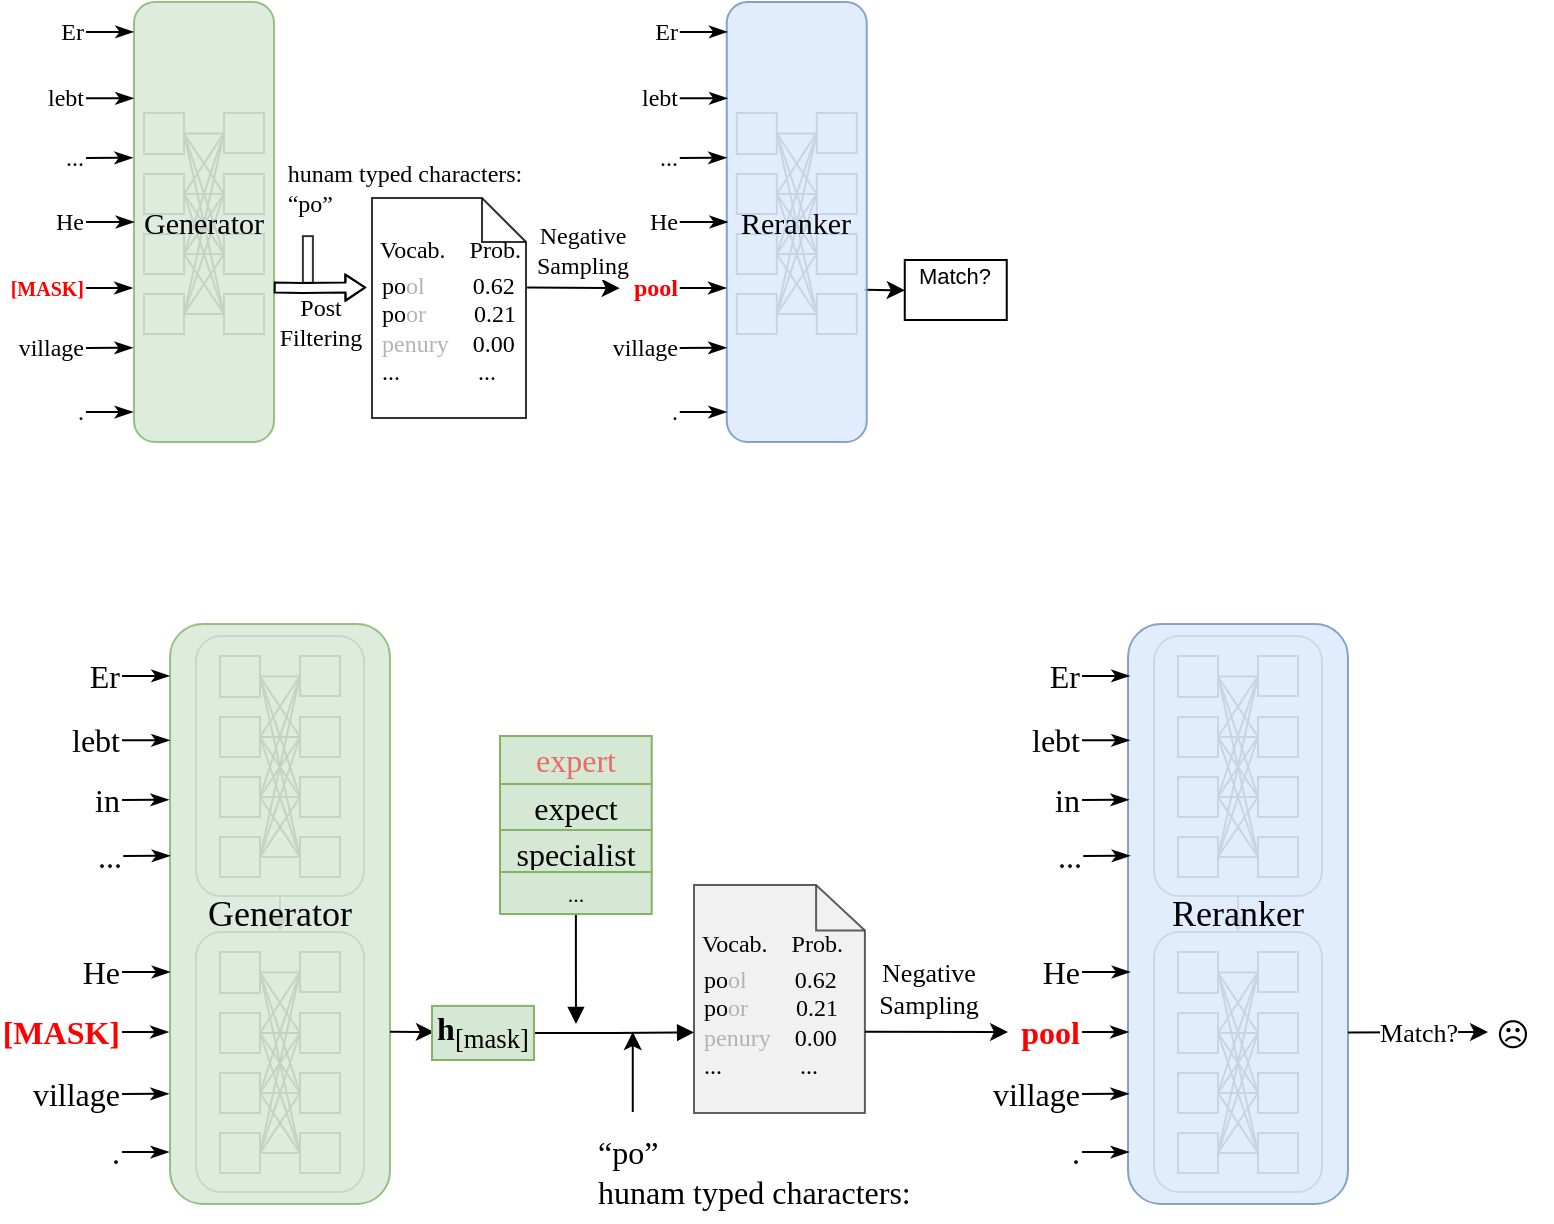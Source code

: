 <mxfile version="20.4.0" type="github">
  <diagram id="rNxQQd6KuYC7TdcuVkW6" name="第 1 页">
    <mxGraphModel dx="2844" dy="-55" grid="1" gridSize="10" guides="1" tooltips="1" connect="1" arrows="1" fold="1" page="1" pageScale="1" pageWidth="827" pageHeight="1169" math="0" shadow="0">
      <root>
        <mxCell id="0" />
        <mxCell id="1" parent="0" />
        <mxCell id="X0FTAVsm6D2ivHKO1e4E-286" value="" style="html=1;verticalLabelPosition=bottom;align=center;labelBackgroundColor=#ffffff;verticalAlign=top;strokeWidth=1;strokeColor=#000000;shadow=0;dashed=0;shape=mxgraph.ios7.icons.document;labelBorderColor=none;fontFamily=Times New Roman;fontSize=12;fontColor=#000000;fillColor=none;opacity=80;" parent="1" vertex="1">
          <mxGeometry x="-638" y="1267" width="77" height="110" as="geometry" />
        </mxCell>
        <mxCell id="X0FTAVsm6D2ivHKO1e4E-35" value="&lt;font style=&quot;font-size: 11px;&quot;&gt;Match?&lt;br&gt;&amp;nbsp;&lt;/font&gt;" style="rounded=0;whiteSpace=wrap;html=1;align=center;verticalAlign=middle;fontSize=1;" parent="1" vertex="1">
          <mxGeometry x="-371.62" y="1298" width="51" height="30" as="geometry" />
        </mxCell>
        <mxCell id="X0FTAVsm6D2ivHKO1e4E-36" value="" style="endArrow=classic;html=1;rounded=0;fontFamily=Times New Roman;fontSize=2;exitX=1;exitY=0.5;exitDx=0;exitDy=0;entryX=0.003;entryY=0.638;entryDx=0;entryDy=0;entryPerimeter=0;" parent="1" edge="1">
          <mxGeometry width="50" height="50" relative="1" as="geometry">
            <mxPoint x="-391.86" y="1312.82" as="sourcePoint" />
            <mxPoint x="-371.62" y="1313.18" as="targetPoint" />
            <Array as="points">
              <mxPoint x="-391.86" y="1313" />
            </Array>
          </mxGeometry>
        </mxCell>
        <mxCell id="X0FTAVsm6D2ivHKO1e4E-51" value="hunam typed characters:&lt;br style=&quot;font-size: 12px;&quot;&gt;&lt;div style=&quot;text-align: left; font-size: 12px;&quot;&gt;&lt;span style=&quot;background-color: initial; font-size: 12px;&quot;&gt;“po”&lt;/span&gt;&lt;/div&gt;" style="text;html=1;align=center;verticalAlign=middle;resizable=0;points=[];autosize=1;strokeColor=none;fillColor=none;fontSize=12;fontFamily=Times New Roman;" parent="1" vertex="1">
          <mxGeometry x="-692" y="1242" width="140" height="40" as="geometry" />
        </mxCell>
        <mxCell id="X0FTAVsm6D2ivHKO1e4E-173" value="" style="group" parent="1" vertex="1" connectable="0">
          <mxGeometry x="-757" y="1169" width="75" height="220" as="geometry" />
        </mxCell>
        <mxCell id="X0FTAVsm6D2ivHKO1e4E-169" value="" style="group" parent="X0FTAVsm6D2ivHKO1e4E-173" vertex="1" connectable="0">
          <mxGeometry x="5" y="55.5" width="70" height="164.5" as="geometry" />
        </mxCell>
        <mxCell id="X0FTAVsm6D2ivHKO1e4E-172" value="" style="group" parent="X0FTAVsm6D2ivHKO1e4E-169" vertex="1" connectable="0">
          <mxGeometry width="65" height="164.5" as="geometry" />
        </mxCell>
        <mxCell id="X0FTAVsm6D2ivHKO1e4E-148" value="" style="rounded=0;whiteSpace=wrap;html=1;fontFamily=Times New Roman;fontSize=2;strokeColor=#808080;" parent="X0FTAVsm6D2ivHKO1e4E-172" vertex="1">
          <mxGeometry width="20" height="20.5" as="geometry" />
        </mxCell>
        <mxCell id="X0FTAVsm6D2ivHKO1e4E-151" style="edgeStyle=none;rounded=0;orthogonalLoop=1;jettySize=auto;html=1;exitX=1;exitY=0.5;exitDx=0;exitDy=0;fontFamily=Times New Roman;fontSize=2;endArrow=none;endFill=0;strokeColor=#808080;" parent="X0FTAVsm6D2ivHKO1e4E-172" source="X0FTAVsm6D2ivHKO1e4E-153" edge="1">
          <mxGeometry relative="1" as="geometry">
            <mxPoint x="40" y="70.5" as="targetPoint" />
          </mxGeometry>
        </mxCell>
        <mxCell id="X0FTAVsm6D2ivHKO1e4E-153" value="" style="rounded=0;whiteSpace=wrap;html=1;fontFamily=Times New Roman;fontSize=2;strokeColor=#808080;" parent="X0FTAVsm6D2ivHKO1e4E-172" vertex="1">
          <mxGeometry y="30.5" width="20" height="20" as="geometry" />
        </mxCell>
        <mxCell id="X0FTAVsm6D2ivHKO1e4E-158" value="" style="rounded=0;whiteSpace=wrap;html=1;fontFamily=Times New Roman;fontSize=2;strokeColor=#808080;" parent="X0FTAVsm6D2ivHKO1e4E-172" vertex="1">
          <mxGeometry y="60.5" width="20" height="20" as="geometry" />
        </mxCell>
        <mxCell id="X0FTAVsm6D2ivHKO1e4E-163" value="" style="rounded=0;whiteSpace=wrap;html=1;fontFamily=Times New Roman;fontSize=2;strokeColor=#808080;" parent="X0FTAVsm6D2ivHKO1e4E-172" vertex="1">
          <mxGeometry y="90.5" width="20" height="20" as="geometry" />
        </mxCell>
        <mxCell id="X0FTAVsm6D2ivHKO1e4E-164" value="" style="rounded=0;whiteSpace=wrap;html=1;fontFamily=Times New Roman;fontSize=2;strokeColor=#808080;" parent="X0FTAVsm6D2ivHKO1e4E-172" vertex="1">
          <mxGeometry x="40" width="20" height="20" as="geometry" />
        </mxCell>
        <mxCell id="X0FTAVsm6D2ivHKO1e4E-144" style="edgeStyle=orthogonalEdgeStyle;rounded=0;orthogonalLoop=1;jettySize=auto;html=1;entryX=0;entryY=0.5;entryDx=0;entryDy=0;fontFamily=Times New Roman;fontSize=2;endArrow=none;endFill=0;strokeColor=#808080;" parent="X0FTAVsm6D2ivHKO1e4E-172" source="X0FTAVsm6D2ivHKO1e4E-148" target="X0FTAVsm6D2ivHKO1e4E-164" edge="1">
          <mxGeometry relative="1" as="geometry" />
        </mxCell>
        <mxCell id="X0FTAVsm6D2ivHKO1e4E-149" style="edgeStyle=none;rounded=0;orthogonalLoop=1;jettySize=auto;html=1;exitX=1;exitY=0.5;exitDx=0;exitDy=0;entryX=0;entryY=0.5;entryDx=0;entryDy=0;fontFamily=Times New Roman;fontSize=2;endArrow=none;endFill=0;strokeColor=#808080;" parent="X0FTAVsm6D2ivHKO1e4E-172" source="X0FTAVsm6D2ivHKO1e4E-153" target="X0FTAVsm6D2ivHKO1e4E-164" edge="1">
          <mxGeometry relative="1" as="geometry" />
        </mxCell>
        <mxCell id="X0FTAVsm6D2ivHKO1e4E-154" style="edgeStyle=none;rounded=0;orthogonalLoop=1;jettySize=auto;html=1;exitX=1;exitY=0.5;exitDx=0;exitDy=0;entryX=0;entryY=0.5;entryDx=0;entryDy=0;fontFamily=Times New Roman;fontSize=2;endArrow=none;endFill=0;strokeColor=#808080;" parent="X0FTAVsm6D2ivHKO1e4E-172" source="X0FTAVsm6D2ivHKO1e4E-158" target="X0FTAVsm6D2ivHKO1e4E-164" edge="1">
          <mxGeometry relative="1" as="geometry" />
        </mxCell>
        <mxCell id="X0FTAVsm6D2ivHKO1e4E-159" style="edgeStyle=none;rounded=0;orthogonalLoop=1;jettySize=auto;html=1;exitX=1;exitY=0.5;exitDx=0;exitDy=0;entryX=0;entryY=0.5;entryDx=0;entryDy=0;fontFamily=Times New Roman;fontSize=2;endArrow=none;endFill=0;strokeColor=#808080;" parent="X0FTAVsm6D2ivHKO1e4E-172" source="X0FTAVsm6D2ivHKO1e4E-163" target="X0FTAVsm6D2ivHKO1e4E-164" edge="1">
          <mxGeometry relative="1" as="geometry" />
        </mxCell>
        <mxCell id="X0FTAVsm6D2ivHKO1e4E-165" value="" style="rounded=0;whiteSpace=wrap;html=1;fontFamily=Times New Roman;fontSize=2;strokeColor=#808080;" parent="X0FTAVsm6D2ivHKO1e4E-172" vertex="1">
          <mxGeometry x="40" y="30.5" width="20" height="20" as="geometry" />
        </mxCell>
        <mxCell id="X0FTAVsm6D2ivHKO1e4E-145" style="edgeStyle=none;rounded=0;orthogonalLoop=1;jettySize=auto;html=1;entryX=0;entryY=0.5;entryDx=0;entryDy=0;fontFamily=Times New Roman;fontSize=2;endArrow=none;endFill=0;exitX=1;exitY=0.5;exitDx=0;exitDy=0;strokeColor=#808080;" parent="X0FTAVsm6D2ivHKO1e4E-172" source="X0FTAVsm6D2ivHKO1e4E-148" target="X0FTAVsm6D2ivHKO1e4E-165" edge="1">
          <mxGeometry relative="1" as="geometry" />
        </mxCell>
        <mxCell id="X0FTAVsm6D2ivHKO1e4E-150" style="edgeStyle=none;rounded=0;orthogonalLoop=1;jettySize=auto;html=1;exitX=1;exitY=0.5;exitDx=0;exitDy=0;entryX=0;entryY=0.5;entryDx=0;entryDy=0;fontFamily=Times New Roman;fontSize=2;endArrow=none;endFill=0;strokeColor=#808080;" parent="X0FTAVsm6D2ivHKO1e4E-172" source="X0FTAVsm6D2ivHKO1e4E-153" target="X0FTAVsm6D2ivHKO1e4E-165" edge="1">
          <mxGeometry relative="1" as="geometry" />
        </mxCell>
        <mxCell id="X0FTAVsm6D2ivHKO1e4E-155" style="edgeStyle=none;rounded=0;orthogonalLoop=1;jettySize=auto;html=1;exitX=1;exitY=0.5;exitDx=0;exitDy=0;entryX=0;entryY=0.5;entryDx=0;entryDy=0;fontFamily=Times New Roman;fontSize=2;endArrow=none;endFill=0;strokeColor=#808080;" parent="X0FTAVsm6D2ivHKO1e4E-172" source="X0FTAVsm6D2ivHKO1e4E-158" target="X0FTAVsm6D2ivHKO1e4E-165" edge="1">
          <mxGeometry relative="1" as="geometry" />
        </mxCell>
        <mxCell id="X0FTAVsm6D2ivHKO1e4E-160" style="edgeStyle=none;rounded=0;orthogonalLoop=1;jettySize=auto;html=1;exitX=1;exitY=0.5;exitDx=0;exitDy=0;entryX=0;entryY=0.5;entryDx=0;entryDy=0;fontFamily=Times New Roman;fontSize=2;endArrow=none;endFill=0;strokeColor=#808080;" parent="X0FTAVsm6D2ivHKO1e4E-172" source="X0FTAVsm6D2ivHKO1e4E-163" target="X0FTAVsm6D2ivHKO1e4E-165" edge="1">
          <mxGeometry relative="1" as="geometry" />
        </mxCell>
        <mxCell id="X0FTAVsm6D2ivHKO1e4E-166" value="" style="rounded=0;whiteSpace=wrap;html=1;fontFamily=Times New Roman;fontSize=2;strokeColor=#808080;" parent="X0FTAVsm6D2ivHKO1e4E-172" vertex="1">
          <mxGeometry x="40" y="60.5" width="20" height="20" as="geometry" />
        </mxCell>
        <mxCell id="X0FTAVsm6D2ivHKO1e4E-146" style="edgeStyle=none;rounded=0;orthogonalLoop=1;jettySize=auto;html=1;entryX=0;entryY=0.5;entryDx=0;entryDy=0;fontFamily=Times New Roman;fontSize=2;endArrow=none;endFill=0;exitX=1;exitY=0.5;exitDx=0;exitDy=0;strokeColor=#808080;" parent="X0FTAVsm6D2ivHKO1e4E-172" source="X0FTAVsm6D2ivHKO1e4E-148" target="X0FTAVsm6D2ivHKO1e4E-166" edge="1">
          <mxGeometry relative="1" as="geometry" />
        </mxCell>
        <mxCell id="X0FTAVsm6D2ivHKO1e4E-156" style="edgeStyle=none;rounded=0;orthogonalLoop=1;jettySize=auto;html=1;exitX=1;exitY=0.5;exitDx=0;exitDy=0;entryX=0;entryY=0.5;entryDx=0;entryDy=0;fontFamily=Times New Roman;fontSize=2;endArrow=none;endFill=0;strokeColor=#808080;" parent="X0FTAVsm6D2ivHKO1e4E-172" source="X0FTAVsm6D2ivHKO1e4E-158" target="X0FTAVsm6D2ivHKO1e4E-166" edge="1">
          <mxGeometry relative="1" as="geometry" />
        </mxCell>
        <mxCell id="X0FTAVsm6D2ivHKO1e4E-161" style="edgeStyle=none;rounded=0;orthogonalLoop=1;jettySize=auto;html=1;exitX=1;exitY=0.5;exitDx=0;exitDy=0;entryX=0;entryY=0.5;entryDx=0;entryDy=0;fontFamily=Times New Roman;fontSize=2;endArrow=none;endFill=0;strokeColor=#808080;" parent="X0FTAVsm6D2ivHKO1e4E-172" source="X0FTAVsm6D2ivHKO1e4E-163" target="X0FTAVsm6D2ivHKO1e4E-166" edge="1">
          <mxGeometry relative="1" as="geometry" />
        </mxCell>
        <mxCell id="X0FTAVsm6D2ivHKO1e4E-167" value="" style="rounded=0;whiteSpace=wrap;html=1;fontFamily=Times New Roman;fontSize=2;strokeColor=#808080;" parent="X0FTAVsm6D2ivHKO1e4E-172" vertex="1">
          <mxGeometry x="40" y="90.5" width="20" height="20" as="geometry" />
        </mxCell>
        <mxCell id="X0FTAVsm6D2ivHKO1e4E-147" style="edgeStyle=none;rounded=0;orthogonalLoop=1;jettySize=auto;html=1;entryX=0;entryY=0.5;entryDx=0;entryDy=0;fontFamily=Times New Roman;fontSize=2;endArrow=none;endFill=0;exitX=1;exitY=0.5;exitDx=0;exitDy=0;strokeColor=#808080;" parent="X0FTAVsm6D2ivHKO1e4E-172" source="X0FTAVsm6D2ivHKO1e4E-148" target="X0FTAVsm6D2ivHKO1e4E-167" edge="1">
          <mxGeometry relative="1" as="geometry" />
        </mxCell>
        <mxCell id="X0FTAVsm6D2ivHKO1e4E-152" style="edgeStyle=none;rounded=0;orthogonalLoop=1;jettySize=auto;html=1;exitX=1;exitY=0.5;exitDx=0;exitDy=0;entryX=0;entryY=0.5;entryDx=0;entryDy=0;fontFamily=Times New Roman;fontSize=2;endArrow=none;endFill=0;strokeColor=#808080;" parent="X0FTAVsm6D2ivHKO1e4E-172" source="X0FTAVsm6D2ivHKO1e4E-153" target="X0FTAVsm6D2ivHKO1e4E-167" edge="1">
          <mxGeometry relative="1" as="geometry" />
        </mxCell>
        <mxCell id="X0FTAVsm6D2ivHKO1e4E-157" style="edgeStyle=none;rounded=0;orthogonalLoop=1;jettySize=auto;html=1;exitX=1;exitY=0.5;exitDx=0;exitDy=0;entryX=0;entryY=0.5;entryDx=0;entryDy=0;fontFamily=Times New Roman;fontSize=2;endArrow=none;endFill=0;strokeColor=#808080;" parent="X0FTAVsm6D2ivHKO1e4E-172" source="X0FTAVsm6D2ivHKO1e4E-158" target="X0FTAVsm6D2ivHKO1e4E-167" edge="1">
          <mxGeometry relative="1" as="geometry" />
        </mxCell>
        <mxCell id="X0FTAVsm6D2ivHKO1e4E-162" style="edgeStyle=none;rounded=0;orthogonalLoop=1;jettySize=auto;html=1;exitX=1;exitY=0.5;exitDx=0;exitDy=0;entryX=0;entryY=0.5;entryDx=0;entryDy=0;fontFamily=Times New Roman;fontSize=2;endArrow=none;endFill=0;strokeColor=#808080;" parent="X0FTAVsm6D2ivHKO1e4E-172" source="X0FTAVsm6D2ivHKO1e4E-163" target="X0FTAVsm6D2ivHKO1e4E-167" edge="1">
          <mxGeometry relative="1" as="geometry" />
        </mxCell>
        <mxCell id="X0FTAVsm6D2ivHKO1e4E-168" style="edgeStyle=none;rounded=0;orthogonalLoop=1;jettySize=auto;html=1;entryX=1;entryY=0.5;entryDx=0;entryDy=0;fontFamily=Times New Roman;fontSize=2;endArrow=none;endFill=0;strokeColor=#808080;" parent="X0FTAVsm6D2ivHKO1e4E-172" source="X0FTAVsm6D2ivHKO1e4E-148" target="X0FTAVsm6D2ivHKO1e4E-148" edge="1">
          <mxGeometry relative="1" as="geometry" />
        </mxCell>
        <mxCell id="X0FTAVsm6D2ivHKO1e4E-170" value="Generator" style="rounded=1;whiteSpace=wrap;html=1;fontSize=15;fillColor=#d5e8d4;strokeColor=#82b366;strokeWidth=1;fillStyle=auto;fontFamily=Times New Roman;opacity=80;" parent="X0FTAVsm6D2ivHKO1e4E-172" vertex="1">
          <mxGeometry x="-5" y="-55.5" width="70" height="220" as="geometry" />
        </mxCell>
        <mxCell id="X0FTAVsm6D2ivHKO1e4E-174" value="" style="group" parent="1" vertex="1" connectable="0">
          <mxGeometry x="-460.62" y="1169" width="75" height="220" as="geometry" />
        </mxCell>
        <mxCell id="X0FTAVsm6D2ivHKO1e4E-175" value="" style="group" parent="X0FTAVsm6D2ivHKO1e4E-174" vertex="1" connectable="0">
          <mxGeometry x="5" y="55.5" width="70" height="150.5" as="geometry" />
        </mxCell>
        <mxCell id="X0FTAVsm6D2ivHKO1e4E-176" value="" style="group" parent="X0FTAVsm6D2ivHKO1e4E-175" vertex="1" connectable="0">
          <mxGeometry width="60" height="110.5" as="geometry" />
        </mxCell>
        <mxCell id="X0FTAVsm6D2ivHKO1e4E-177" value="" style="rounded=0;whiteSpace=wrap;html=1;fontFamily=Times New Roman;fontSize=2;strokeColor=#808080;" parent="X0FTAVsm6D2ivHKO1e4E-176" vertex="1">
          <mxGeometry width="20" height="20.5" as="geometry" />
        </mxCell>
        <mxCell id="X0FTAVsm6D2ivHKO1e4E-178" style="edgeStyle=none;rounded=0;orthogonalLoop=1;jettySize=auto;html=1;exitX=1;exitY=0.5;exitDx=0;exitDy=0;fontFamily=Times New Roman;fontSize=2;endArrow=none;endFill=0;strokeColor=#808080;" parent="X0FTAVsm6D2ivHKO1e4E-176" source="X0FTAVsm6D2ivHKO1e4E-179" edge="1">
          <mxGeometry relative="1" as="geometry">
            <mxPoint x="40" y="70.5" as="targetPoint" />
          </mxGeometry>
        </mxCell>
        <mxCell id="X0FTAVsm6D2ivHKO1e4E-179" value="" style="rounded=0;whiteSpace=wrap;html=1;fontFamily=Times New Roman;fontSize=2;strokeColor=#808080;" parent="X0FTAVsm6D2ivHKO1e4E-176" vertex="1">
          <mxGeometry y="30.5" width="20" height="20" as="geometry" />
        </mxCell>
        <mxCell id="X0FTAVsm6D2ivHKO1e4E-180" value="" style="rounded=0;whiteSpace=wrap;html=1;fontFamily=Times New Roman;fontSize=2;strokeColor=#808080;" parent="X0FTAVsm6D2ivHKO1e4E-176" vertex="1">
          <mxGeometry y="60.5" width="20" height="20" as="geometry" />
        </mxCell>
        <mxCell id="X0FTAVsm6D2ivHKO1e4E-181" value="" style="rounded=0;whiteSpace=wrap;html=1;fontFamily=Times New Roman;fontSize=2;strokeColor=#808080;" parent="X0FTAVsm6D2ivHKO1e4E-176" vertex="1">
          <mxGeometry y="90.5" width="20" height="20" as="geometry" />
        </mxCell>
        <mxCell id="X0FTAVsm6D2ivHKO1e4E-182" value="" style="rounded=0;whiteSpace=wrap;html=1;fontFamily=Times New Roman;fontSize=2;strokeColor=#808080;" parent="X0FTAVsm6D2ivHKO1e4E-176" vertex="1">
          <mxGeometry x="40" width="20" height="20" as="geometry" />
        </mxCell>
        <mxCell id="X0FTAVsm6D2ivHKO1e4E-183" style="edgeStyle=orthogonalEdgeStyle;rounded=0;orthogonalLoop=1;jettySize=auto;html=1;entryX=0;entryY=0.5;entryDx=0;entryDy=0;fontFamily=Times New Roman;fontSize=2;endArrow=none;endFill=0;strokeColor=#808080;" parent="X0FTAVsm6D2ivHKO1e4E-176" source="X0FTAVsm6D2ivHKO1e4E-177" target="X0FTAVsm6D2ivHKO1e4E-182" edge="1">
          <mxGeometry relative="1" as="geometry" />
        </mxCell>
        <mxCell id="X0FTAVsm6D2ivHKO1e4E-184" style="edgeStyle=none;rounded=0;orthogonalLoop=1;jettySize=auto;html=1;exitX=1;exitY=0.5;exitDx=0;exitDy=0;entryX=0;entryY=0.5;entryDx=0;entryDy=0;fontFamily=Times New Roman;fontSize=2;endArrow=none;endFill=0;strokeColor=#808080;" parent="X0FTAVsm6D2ivHKO1e4E-176" source="X0FTAVsm6D2ivHKO1e4E-179" target="X0FTAVsm6D2ivHKO1e4E-182" edge="1">
          <mxGeometry relative="1" as="geometry" />
        </mxCell>
        <mxCell id="X0FTAVsm6D2ivHKO1e4E-185" style="edgeStyle=none;rounded=0;orthogonalLoop=1;jettySize=auto;html=1;exitX=1;exitY=0.5;exitDx=0;exitDy=0;entryX=0;entryY=0.5;entryDx=0;entryDy=0;fontFamily=Times New Roman;fontSize=2;endArrow=none;endFill=0;strokeColor=#808080;" parent="X0FTAVsm6D2ivHKO1e4E-176" source="X0FTAVsm6D2ivHKO1e4E-180" target="X0FTAVsm6D2ivHKO1e4E-182" edge="1">
          <mxGeometry relative="1" as="geometry" />
        </mxCell>
        <mxCell id="X0FTAVsm6D2ivHKO1e4E-186" style="edgeStyle=none;rounded=0;orthogonalLoop=1;jettySize=auto;html=1;exitX=1;exitY=0.5;exitDx=0;exitDy=0;entryX=0;entryY=0.5;entryDx=0;entryDy=0;fontFamily=Times New Roman;fontSize=2;endArrow=none;endFill=0;strokeColor=#808080;" parent="X0FTAVsm6D2ivHKO1e4E-176" source="X0FTAVsm6D2ivHKO1e4E-181" target="X0FTAVsm6D2ivHKO1e4E-182" edge="1">
          <mxGeometry relative="1" as="geometry" />
        </mxCell>
        <mxCell id="X0FTAVsm6D2ivHKO1e4E-187" value="" style="rounded=0;whiteSpace=wrap;html=1;fontFamily=Times New Roman;fontSize=2;strokeColor=#808080;" parent="X0FTAVsm6D2ivHKO1e4E-176" vertex="1">
          <mxGeometry x="40" y="30.5" width="20" height="20" as="geometry" />
        </mxCell>
        <mxCell id="X0FTAVsm6D2ivHKO1e4E-188" style="edgeStyle=none;rounded=0;orthogonalLoop=1;jettySize=auto;html=1;entryX=0;entryY=0.5;entryDx=0;entryDy=0;fontFamily=Times New Roman;fontSize=2;endArrow=none;endFill=0;exitX=1;exitY=0.5;exitDx=0;exitDy=0;strokeColor=#808080;" parent="X0FTAVsm6D2ivHKO1e4E-176" source="X0FTAVsm6D2ivHKO1e4E-177" target="X0FTAVsm6D2ivHKO1e4E-187" edge="1">
          <mxGeometry relative="1" as="geometry" />
        </mxCell>
        <mxCell id="X0FTAVsm6D2ivHKO1e4E-189" style="edgeStyle=none;rounded=0;orthogonalLoop=1;jettySize=auto;html=1;exitX=1;exitY=0.5;exitDx=0;exitDy=0;entryX=0;entryY=0.5;entryDx=0;entryDy=0;fontFamily=Times New Roman;fontSize=2;endArrow=none;endFill=0;strokeColor=#808080;" parent="X0FTAVsm6D2ivHKO1e4E-176" source="X0FTAVsm6D2ivHKO1e4E-179" target="X0FTAVsm6D2ivHKO1e4E-187" edge="1">
          <mxGeometry relative="1" as="geometry" />
        </mxCell>
        <mxCell id="X0FTAVsm6D2ivHKO1e4E-190" style="edgeStyle=none;rounded=0;orthogonalLoop=1;jettySize=auto;html=1;exitX=1;exitY=0.5;exitDx=0;exitDy=0;entryX=0;entryY=0.5;entryDx=0;entryDy=0;fontFamily=Times New Roman;fontSize=2;endArrow=none;endFill=0;strokeColor=#808080;" parent="X0FTAVsm6D2ivHKO1e4E-176" source="X0FTAVsm6D2ivHKO1e4E-180" target="X0FTAVsm6D2ivHKO1e4E-187" edge="1">
          <mxGeometry relative="1" as="geometry" />
        </mxCell>
        <mxCell id="X0FTAVsm6D2ivHKO1e4E-191" style="edgeStyle=none;rounded=0;orthogonalLoop=1;jettySize=auto;html=1;exitX=1;exitY=0.5;exitDx=0;exitDy=0;entryX=0;entryY=0.5;entryDx=0;entryDy=0;fontFamily=Times New Roman;fontSize=2;endArrow=none;endFill=0;strokeColor=#808080;" parent="X0FTAVsm6D2ivHKO1e4E-176" source="X0FTAVsm6D2ivHKO1e4E-181" target="X0FTAVsm6D2ivHKO1e4E-187" edge="1">
          <mxGeometry relative="1" as="geometry" />
        </mxCell>
        <mxCell id="X0FTAVsm6D2ivHKO1e4E-192" value="" style="rounded=0;whiteSpace=wrap;html=1;fontFamily=Times New Roman;fontSize=2;strokeColor=#808080;" parent="X0FTAVsm6D2ivHKO1e4E-176" vertex="1">
          <mxGeometry x="40" y="60.5" width="20" height="20" as="geometry" />
        </mxCell>
        <mxCell id="X0FTAVsm6D2ivHKO1e4E-193" style="edgeStyle=none;rounded=0;orthogonalLoop=1;jettySize=auto;html=1;entryX=0;entryY=0.5;entryDx=0;entryDy=0;fontFamily=Times New Roman;fontSize=2;endArrow=none;endFill=0;exitX=1;exitY=0.5;exitDx=0;exitDy=0;strokeColor=#808080;" parent="X0FTAVsm6D2ivHKO1e4E-176" source="X0FTAVsm6D2ivHKO1e4E-177" target="X0FTAVsm6D2ivHKO1e4E-192" edge="1">
          <mxGeometry relative="1" as="geometry" />
        </mxCell>
        <mxCell id="X0FTAVsm6D2ivHKO1e4E-194" style="edgeStyle=none;rounded=0;orthogonalLoop=1;jettySize=auto;html=1;exitX=1;exitY=0.5;exitDx=0;exitDy=0;entryX=0;entryY=0.5;entryDx=0;entryDy=0;fontFamily=Times New Roman;fontSize=2;endArrow=none;endFill=0;strokeColor=#808080;" parent="X0FTAVsm6D2ivHKO1e4E-176" source="X0FTAVsm6D2ivHKO1e4E-180" target="X0FTAVsm6D2ivHKO1e4E-192" edge="1">
          <mxGeometry relative="1" as="geometry" />
        </mxCell>
        <mxCell id="X0FTAVsm6D2ivHKO1e4E-195" style="edgeStyle=none;rounded=0;orthogonalLoop=1;jettySize=auto;html=1;exitX=1;exitY=0.5;exitDx=0;exitDy=0;entryX=0;entryY=0.5;entryDx=0;entryDy=0;fontFamily=Times New Roman;fontSize=2;endArrow=none;endFill=0;strokeColor=#808080;" parent="X0FTAVsm6D2ivHKO1e4E-176" source="X0FTAVsm6D2ivHKO1e4E-181" target="X0FTAVsm6D2ivHKO1e4E-192" edge="1">
          <mxGeometry relative="1" as="geometry" />
        </mxCell>
        <mxCell id="X0FTAVsm6D2ivHKO1e4E-196" value="" style="rounded=0;whiteSpace=wrap;html=1;fontFamily=Times New Roman;fontSize=2;strokeColor=#808080;" parent="X0FTAVsm6D2ivHKO1e4E-176" vertex="1">
          <mxGeometry x="40" y="90.5" width="20" height="20" as="geometry" />
        </mxCell>
        <mxCell id="X0FTAVsm6D2ivHKO1e4E-197" style="edgeStyle=none;rounded=0;orthogonalLoop=1;jettySize=auto;html=1;entryX=0;entryY=0.5;entryDx=0;entryDy=0;fontFamily=Times New Roman;fontSize=2;endArrow=none;endFill=0;exitX=1;exitY=0.5;exitDx=0;exitDy=0;strokeColor=#808080;" parent="X0FTAVsm6D2ivHKO1e4E-176" source="X0FTAVsm6D2ivHKO1e4E-177" target="X0FTAVsm6D2ivHKO1e4E-196" edge="1">
          <mxGeometry relative="1" as="geometry" />
        </mxCell>
        <mxCell id="X0FTAVsm6D2ivHKO1e4E-198" style="edgeStyle=none;rounded=0;orthogonalLoop=1;jettySize=auto;html=1;exitX=1;exitY=0.5;exitDx=0;exitDy=0;entryX=0;entryY=0.5;entryDx=0;entryDy=0;fontFamily=Times New Roman;fontSize=2;endArrow=none;endFill=0;strokeColor=#808080;" parent="X0FTAVsm6D2ivHKO1e4E-176" source="X0FTAVsm6D2ivHKO1e4E-179" target="X0FTAVsm6D2ivHKO1e4E-196" edge="1">
          <mxGeometry relative="1" as="geometry" />
        </mxCell>
        <mxCell id="X0FTAVsm6D2ivHKO1e4E-199" style="edgeStyle=none;rounded=0;orthogonalLoop=1;jettySize=auto;html=1;exitX=1;exitY=0.5;exitDx=0;exitDy=0;entryX=0;entryY=0.5;entryDx=0;entryDy=0;fontFamily=Times New Roman;fontSize=2;endArrow=none;endFill=0;strokeColor=#808080;" parent="X0FTAVsm6D2ivHKO1e4E-176" source="X0FTAVsm6D2ivHKO1e4E-180" target="X0FTAVsm6D2ivHKO1e4E-196" edge="1">
          <mxGeometry relative="1" as="geometry" />
        </mxCell>
        <mxCell id="X0FTAVsm6D2ivHKO1e4E-200" style="edgeStyle=none;rounded=0;orthogonalLoop=1;jettySize=auto;html=1;exitX=1;exitY=0.5;exitDx=0;exitDy=0;entryX=0;entryY=0.5;entryDx=0;entryDy=0;fontFamily=Times New Roman;fontSize=2;endArrow=none;endFill=0;strokeColor=#808080;" parent="X0FTAVsm6D2ivHKO1e4E-176" source="X0FTAVsm6D2ivHKO1e4E-181" target="X0FTAVsm6D2ivHKO1e4E-196" edge="1">
          <mxGeometry relative="1" as="geometry" />
        </mxCell>
        <mxCell id="X0FTAVsm6D2ivHKO1e4E-201" style="edgeStyle=none;rounded=0;orthogonalLoop=1;jettySize=auto;html=1;entryX=1;entryY=0.5;entryDx=0;entryDy=0;fontFamily=Times New Roman;fontSize=2;endArrow=none;endFill=0;strokeColor=#808080;" parent="X0FTAVsm6D2ivHKO1e4E-176" source="X0FTAVsm6D2ivHKO1e4E-177" target="X0FTAVsm6D2ivHKO1e4E-177" edge="1">
          <mxGeometry relative="1" as="geometry" />
        </mxCell>
        <mxCell id="X0FTAVsm6D2ivHKO1e4E-202" value="Reranker" style="rounded=1;whiteSpace=wrap;html=1;fontSize=15;fillColor=#dae8fc;strokeColor=#6c8ebf;strokeWidth=1;fillStyle=auto;fontFamily=Times New Roman;opacity=80;" parent="X0FTAVsm6D2ivHKO1e4E-174" vertex="1">
          <mxGeometry width="70" height="220" as="geometry" />
        </mxCell>
        <mxCell id="X0FTAVsm6D2ivHKO1e4E-211" style="edgeStyle=none;rounded=0;orthogonalLoop=1;jettySize=auto;html=1;entryX=-0.003;entryY=0.068;entryDx=0;entryDy=0;entryPerimeter=0;strokeColor=#000000;fontFamily=Times New Roman;fontSize=2;endArrow=classicThin;endFill=1;" parent="1" source="X0FTAVsm6D2ivHKO1e4E-203" target="X0FTAVsm6D2ivHKO1e4E-170" edge="1">
          <mxGeometry relative="1" as="geometry" />
        </mxCell>
        <mxCell id="X0FTAVsm6D2ivHKO1e4E-203" value="Er" style="text;html=1;align=right;verticalAlign=middle;resizable=0;points=[];autosize=1;strokeColor=none;fillColor=none;fontSize=12;fontFamily=Times New Roman;" parent="1" vertex="1">
          <mxGeometry x="-811" y="1169" width="30" height="30" as="geometry" />
        </mxCell>
        <mxCell id="X0FTAVsm6D2ivHKO1e4E-212" style="edgeStyle=none;rounded=0;orthogonalLoop=1;jettySize=auto;html=1;entryX=-0.003;entryY=0.219;entryDx=0;entryDy=0;entryPerimeter=0;strokeColor=#000000;fontFamily=Times New Roman;fontSize=2;endArrow=classicThin;endFill=1;" parent="1" source="X0FTAVsm6D2ivHKO1e4E-204" target="X0FTAVsm6D2ivHKO1e4E-170" edge="1">
          <mxGeometry relative="1" as="geometry" />
        </mxCell>
        <mxCell id="X0FTAVsm6D2ivHKO1e4E-204" value="lebt" style="text;html=1;align=right;verticalAlign=middle;resizable=0;points=[];autosize=1;strokeColor=none;fillColor=none;fontSize=12;fontFamily=Times New Roman;" parent="1" vertex="1">
          <mxGeometry x="-821" y="1202" width="40" height="30" as="geometry" />
        </mxCell>
        <mxCell id="X0FTAVsm6D2ivHKO1e4E-213" style="edgeStyle=none;rounded=0;orthogonalLoop=1;jettySize=auto;html=1;entryX=-0.009;entryY=0.354;entryDx=0;entryDy=0;entryPerimeter=0;strokeColor=#000000;fontFamily=Times New Roman;fontSize=2;endArrow=classicThin;endFill=1;" parent="1" source="X0FTAVsm6D2ivHKO1e4E-205" target="X0FTAVsm6D2ivHKO1e4E-170" edge="1">
          <mxGeometry relative="1" as="geometry" />
        </mxCell>
        <mxCell id="X0FTAVsm6D2ivHKO1e4E-205" value="..." style="text;html=1;align=right;verticalAlign=middle;resizable=0;points=[];autosize=1;strokeColor=none;fillColor=none;fontSize=12;fontFamily=Times New Roman;" parent="1" vertex="1">
          <mxGeometry x="-811" y="1232" width="30" height="30" as="geometry" />
        </mxCell>
        <mxCell id="X0FTAVsm6D2ivHKO1e4E-214" style="edgeStyle=none;rounded=0;orthogonalLoop=1;jettySize=auto;html=1;entryX=0;entryY=0.5;entryDx=0;entryDy=0;strokeColor=#000000;fontFamily=Times New Roman;fontSize=2;endArrow=classicThin;endFill=1;" parent="1" source="X0FTAVsm6D2ivHKO1e4E-206" target="X0FTAVsm6D2ivHKO1e4E-170" edge="1">
          <mxGeometry relative="1" as="geometry" />
        </mxCell>
        <mxCell id="X0FTAVsm6D2ivHKO1e4E-206" value="He" style="text;html=1;align=right;verticalAlign=middle;resizable=0;points=[];autosize=1;strokeColor=none;fillColor=none;fontSize=12;fontFamily=Times New Roman;" parent="1" vertex="1">
          <mxGeometry x="-821" y="1264" width="40" height="30" as="geometry" />
        </mxCell>
        <mxCell id="X0FTAVsm6D2ivHKO1e4E-215" style="edgeStyle=none;rounded=0;orthogonalLoop=1;jettySize=auto;html=1;entryX=-0.011;entryY=0.65;entryDx=0;entryDy=0;entryPerimeter=0;strokeColor=#000000;fontFamily=Times New Roman;fontSize=2;endArrow=classicThin;endFill=1;" parent="1" source="X0FTAVsm6D2ivHKO1e4E-207" target="X0FTAVsm6D2ivHKO1e4E-170" edge="1">
          <mxGeometry relative="1" as="geometry" />
        </mxCell>
        <mxCell id="X0FTAVsm6D2ivHKO1e4E-207" value="&lt;font color=&quot;#ff0000&quot; style=&quot;font-size: 10px;&quot;&gt;&lt;b style=&quot;font-size: 10px;&quot;&gt;[MASK]&lt;/b&gt;&lt;/font&gt;" style="text;html=1;align=right;verticalAlign=middle;resizable=0;points=[];autosize=1;strokeColor=none;fillColor=none;fontSize=10;fontFamily=Times New Roman;spacingLeft=-25;" parent="1" vertex="1">
          <mxGeometry x="-821" y="1297" width="40" height="30" as="geometry" />
        </mxCell>
        <mxCell id="X0FTAVsm6D2ivHKO1e4E-216" style="edgeStyle=none;rounded=0;orthogonalLoop=1;jettySize=auto;html=1;entryX=-0.009;entryY=0.786;entryDx=0;entryDy=0;entryPerimeter=0;strokeColor=#000000;fontFamily=Times New Roman;fontSize=2;endArrow=classicThin;endFill=1;" parent="1" source="X0FTAVsm6D2ivHKO1e4E-208" target="X0FTAVsm6D2ivHKO1e4E-170" edge="1">
          <mxGeometry relative="1" as="geometry" />
        </mxCell>
        <mxCell id="X0FTAVsm6D2ivHKO1e4E-208" value="village" style="text;html=1;align=right;verticalAlign=middle;resizable=0;points=[];autosize=1;strokeColor=none;fillColor=none;fontSize=12;fontFamily=Times New Roman;spacingLeft=-10;" parent="1" vertex="1">
          <mxGeometry x="-821" y="1327" width="40" height="30" as="geometry" />
        </mxCell>
        <mxCell id="X0FTAVsm6D2ivHKO1e4E-217" style="edgeStyle=none;rounded=0;orthogonalLoop=1;jettySize=auto;html=1;entryX=-0.008;entryY=0.932;entryDx=0;entryDy=0;entryPerimeter=0;strokeColor=#000000;fontFamily=Times New Roman;fontSize=2;endArrow=classicThin;endFill=1;" parent="1" source="X0FTAVsm6D2ivHKO1e4E-209" target="X0FTAVsm6D2ivHKO1e4E-170" edge="1">
          <mxGeometry relative="1" as="geometry" />
        </mxCell>
        <mxCell id="X0FTAVsm6D2ivHKO1e4E-209" value="." style="text;html=1;align=right;verticalAlign=middle;resizable=0;points=[];autosize=1;strokeColor=none;fillColor=none;fontSize=12;fontFamily=Times New Roman;" parent="1" vertex="1">
          <mxGeometry x="-811" y="1359" width="30" height="30" as="geometry" />
        </mxCell>
        <mxCell id="X0FTAVsm6D2ivHKO1e4E-218" style="edgeStyle=none;rounded=0;orthogonalLoop=1;jettySize=auto;html=1;entryX=-0.003;entryY=0.068;entryDx=0;entryDy=0;entryPerimeter=0;strokeColor=#000000;fontFamily=Times New Roman;fontSize=2;endArrow=classicThin;endFill=1;" parent="1" source="X0FTAVsm6D2ivHKO1e4E-219" edge="1">
          <mxGeometry relative="1" as="geometry">
            <mxPoint x="-460.33" y="1183.96" as="targetPoint" />
          </mxGeometry>
        </mxCell>
        <mxCell id="X0FTAVsm6D2ivHKO1e4E-219" value="Er" style="text;html=1;align=right;verticalAlign=middle;resizable=0;points=[];autosize=1;strokeColor=none;fillColor=none;fontSize=12;fontFamily=Times New Roman;" parent="1" vertex="1">
          <mxGeometry x="-514.12" y="1169" width="30" height="30" as="geometry" />
        </mxCell>
        <mxCell id="X0FTAVsm6D2ivHKO1e4E-220" style="edgeStyle=none;rounded=0;orthogonalLoop=1;jettySize=auto;html=1;entryX=-0.003;entryY=0.219;entryDx=0;entryDy=0;entryPerimeter=0;strokeColor=#000000;fontFamily=Times New Roman;fontSize=2;endArrow=classicThin;endFill=1;" parent="1" source="X0FTAVsm6D2ivHKO1e4E-221" edge="1">
          <mxGeometry relative="1" as="geometry">
            <mxPoint x="-460.33" y="1217.18" as="targetPoint" />
          </mxGeometry>
        </mxCell>
        <mxCell id="X0FTAVsm6D2ivHKO1e4E-221" value="lebt" style="text;html=1;align=right;verticalAlign=middle;resizable=0;points=[];autosize=1;strokeColor=none;fillColor=none;fontSize=12;fontFamily=Times New Roman;" parent="1" vertex="1">
          <mxGeometry x="-524.12" y="1202" width="40" height="30" as="geometry" />
        </mxCell>
        <mxCell id="X0FTAVsm6D2ivHKO1e4E-222" style="edgeStyle=none;rounded=0;orthogonalLoop=1;jettySize=auto;html=1;entryX=-0.009;entryY=0.354;entryDx=0;entryDy=0;entryPerimeter=0;strokeColor=#000000;fontFamily=Times New Roman;fontSize=2;endArrow=classicThin;endFill=1;" parent="1" source="X0FTAVsm6D2ivHKO1e4E-223" edge="1">
          <mxGeometry relative="1" as="geometry">
            <mxPoint x="-460.75" y="1246.88" as="targetPoint" />
          </mxGeometry>
        </mxCell>
        <mxCell id="X0FTAVsm6D2ivHKO1e4E-223" value="..." style="text;html=1;align=right;verticalAlign=middle;resizable=0;points=[];autosize=1;strokeColor=none;fillColor=none;fontSize=12;fontFamily=Times New Roman;" parent="1" vertex="1">
          <mxGeometry x="-514.12" y="1232" width="30" height="30" as="geometry" />
        </mxCell>
        <mxCell id="X0FTAVsm6D2ivHKO1e4E-224" style="edgeStyle=none;rounded=0;orthogonalLoop=1;jettySize=auto;html=1;entryX=0;entryY=0.5;entryDx=0;entryDy=0;strokeColor=#000000;fontFamily=Times New Roman;fontSize=2;endArrow=classicThin;endFill=1;" parent="1" source="X0FTAVsm6D2ivHKO1e4E-225" edge="1">
          <mxGeometry relative="1" as="geometry">
            <mxPoint x="-460.12" y="1279" as="targetPoint" />
          </mxGeometry>
        </mxCell>
        <mxCell id="X0FTAVsm6D2ivHKO1e4E-225" value="He" style="text;html=1;align=right;verticalAlign=middle;resizable=0;points=[];autosize=1;strokeColor=none;fillColor=none;fontSize=12;fontFamily=Times New Roman;" parent="1" vertex="1">
          <mxGeometry x="-524.12" y="1264" width="40" height="30" as="geometry" />
        </mxCell>
        <mxCell id="X0FTAVsm6D2ivHKO1e4E-226" style="edgeStyle=none;rounded=0;orthogonalLoop=1;jettySize=auto;html=1;entryX=-0.011;entryY=0.65;entryDx=0;entryDy=0;entryPerimeter=0;strokeColor=#000000;fontFamily=Times New Roman;fontSize=2;endArrow=classicThin;endFill=1;" parent="1" source="X0FTAVsm6D2ivHKO1e4E-227" edge="1">
          <mxGeometry relative="1" as="geometry">
            <mxPoint x="-460.89" y="1312" as="targetPoint" />
          </mxGeometry>
        </mxCell>
        <mxCell id="X0FTAVsm6D2ivHKO1e4E-227" value="&lt;font color=&quot;#ff0000&quot; style=&quot;font-size: 12px;&quot;&gt;pool&lt;/font&gt;" style="text;html=1;align=right;verticalAlign=middle;resizable=0;points=[];autosize=1;strokeColor=none;fillColor=none;fontSize=12;fontFamily=Times New Roman;fontStyle=1" parent="1" vertex="1">
          <mxGeometry x="-534.12" y="1297" width="50" height="30" as="geometry" />
        </mxCell>
        <mxCell id="X0FTAVsm6D2ivHKO1e4E-228" style="edgeStyle=none;rounded=0;orthogonalLoop=1;jettySize=auto;html=1;entryX=-0.009;entryY=0.786;entryDx=0;entryDy=0;entryPerimeter=0;strokeColor=#000000;fontFamily=Times New Roman;fontSize=2;endArrow=classicThin;endFill=1;" parent="1" source="X0FTAVsm6D2ivHKO1e4E-229" edge="1">
          <mxGeometry relative="1" as="geometry">
            <mxPoint x="-460.75" y="1341.92" as="targetPoint" />
          </mxGeometry>
        </mxCell>
        <mxCell id="X0FTAVsm6D2ivHKO1e4E-229" value="village" style="text;html=1;align=right;verticalAlign=middle;resizable=0;points=[];autosize=1;strokeColor=none;fillColor=none;fontSize=12;fontFamily=Times New Roman;" parent="1" vertex="1">
          <mxGeometry x="-544.12" y="1327" width="60" height="30" as="geometry" />
        </mxCell>
        <mxCell id="X0FTAVsm6D2ivHKO1e4E-230" style="edgeStyle=none;rounded=0;orthogonalLoop=1;jettySize=auto;html=1;entryX=-0.008;entryY=0.932;entryDx=0;entryDy=0;entryPerimeter=0;strokeColor=#000000;fontFamily=Times New Roman;fontSize=2;endArrow=classicThin;endFill=1;" parent="1" source="X0FTAVsm6D2ivHKO1e4E-231" edge="1">
          <mxGeometry relative="1" as="geometry">
            <mxPoint x="-460.68" y="1374.04" as="targetPoint" />
          </mxGeometry>
        </mxCell>
        <mxCell id="X0FTAVsm6D2ivHKO1e4E-231" value="." style="text;html=1;align=right;verticalAlign=middle;resizable=0;points=[];autosize=1;strokeColor=none;fillColor=none;fontSize=12;fontFamily=Times New Roman;" parent="1" vertex="1">
          <mxGeometry x="-514.12" y="1359" width="30" height="30" as="geometry" />
        </mxCell>
        <mxCell id="X0FTAVsm6D2ivHKO1e4E-255" value="" style="shape=flexArrow;endArrow=classic;html=1;rounded=0;strokeColor=#000000;fontFamily=Times New Roman;fontSize=12;fontColor=#000000;width=5;endWidth=7.027;endSize=2.926;fillColor=none;exitX=0.998;exitY=0.649;exitDx=0;exitDy=0;exitPerimeter=0;entryX=0;entryY=0.635;entryDx=0;entryDy=0;entryPerimeter=0;" parent="1" source="X0FTAVsm6D2ivHKO1e4E-170" edge="1">
          <mxGeometry width="50" height="50" relative="1" as="geometry">
            <mxPoint x="-687.5" y="1312.04" as="sourcePoint" />
            <mxPoint x="-641" y="1311.748" as="targetPoint" />
            <Array as="points">
              <mxPoint x="-673" y="1311.94" />
            </Array>
          </mxGeometry>
        </mxCell>
        <mxCell id="X0FTAVsm6D2ivHKO1e4E-261" value="" style="endArrow=classic;html=1;rounded=0;strokeColor=#000000;fontFamily=Times New Roman;fontSize=12;fontColor=#000000;exitX=0.982;exitY=0.16;exitDx=0;exitDy=0;exitPerimeter=0;" parent="1" edge="1">
          <mxGeometry width="50" height="50" relative="1" as="geometry">
            <mxPoint x="-560.44" y="1311.78" as="sourcePoint" />
            <mxPoint x="-514.12" y="1312.106" as="targetPoint" />
          </mxGeometry>
        </mxCell>
        <mxCell id="X0FTAVsm6D2ivHKO1e4E-262" value="Negative&lt;br&gt;Sampling" style="edgeLabel;html=1;align=center;verticalAlign=middle;resizable=0;points=[];fontSize=12;fontFamily=Times New Roman;fontColor=#000000;" parent="X0FTAVsm6D2ivHKO1e4E-261" vertex="1" connectable="0">
          <mxGeometry x="-0.291" relative="1" as="geometry">
            <mxPoint x="11" y="-19" as="offset" />
          </mxGeometry>
        </mxCell>
        <mxCell id="X0FTAVsm6D2ivHKO1e4E-266" value="" style="rounded=0;whiteSpace=wrap;html=1;labelBorderColor=none;strokeColor=#000000;strokeWidth=1;fontFamily=Times New Roman;fontSize=12;fillColor=none;opacity=80;rotation=90;" parent="1" vertex="1">
          <mxGeometry x="-681.75" y="1295.25" width="23.38" height="5" as="geometry" />
        </mxCell>
        <mxCell id="X0FTAVsm6D2ivHKO1e4E-279" value="&lt;font color=&quot;#000000&quot;&gt;po&lt;/font&gt;&lt;font color=&quot;#b3b3b3&quot;&gt;ol&lt;/font&gt;&lt;font color=&quot;#000000&quot;&gt;&amp;nbsp; &amp;nbsp; &amp;nbsp; &amp;nbsp; 0.62&lt;br&gt;po&lt;/font&gt;&lt;font color=&quot;#b3b3b3&quot;&gt;or&lt;/font&gt;&lt;font color=&quot;#000000&quot;&gt;&amp;nbsp; &amp;nbsp; &amp;nbsp; &amp;nbsp; 0.21&lt;/font&gt;&lt;br&gt;&lt;font color=&quot;#b3b3b3&quot;&gt;penury&lt;/font&gt;&lt;font color=&quot;#000000&quot;&gt;&amp;nbsp; &amp;nbsp; 0.00&lt;br&gt;...&amp;nbsp; &amp;nbsp; &amp;nbsp; &amp;nbsp; &amp;nbsp; &amp;nbsp; &amp;nbsp;...&lt;br&gt;&lt;/font&gt;" style="rounded=0;whiteSpace=wrap;html=1;labelBorderColor=none;strokeColor=none;strokeWidth=1;fontFamily=Times New Roman;fontSize=12;fontColor=#FF0000;fillColor=none;opacity=80;align=left;" parent="1" vertex="1">
          <mxGeometry x="-635" y="1302.5" width="80" height="58" as="geometry" />
        </mxCell>
        <mxCell id="X0FTAVsm6D2ivHKO1e4E-280" value="Vocab.&amp;nbsp; &amp;nbsp; Prob." style="text;html=1;align=left;verticalAlign=middle;resizable=0;points=[];autosize=1;strokeColor=none;fillColor=none;fontSize=12;fontFamily=Times New Roman;fontColor=#000000;" parent="1" vertex="1">
          <mxGeometry x="-636" y="1277.5" width="90" height="30" as="geometry" />
        </mxCell>
        <mxCell id="Nf2qhVUPpaJzsyXt2UPL-1" value="Post&lt;br&gt;Filtering" style="text;html=1;align=center;verticalAlign=middle;resizable=0;points=[];autosize=1;strokeColor=none;fillColor=none;fontSize=12;fontFamily=Times New Roman;" parent="1" vertex="1">
          <mxGeometry x="-694" y="1309" width="60" height="40" as="geometry" />
        </mxCell>
        <mxCell id="9Z_DaHX2NAJnU89GjVGX-145" value="" style="group" vertex="1" connectable="0" parent="1">
          <mxGeometry x="-739" y="1480" width="110" height="290" as="geometry" />
        </mxCell>
        <mxCell id="9Z_DaHX2NAJnU89GjVGX-34" value="" style="rounded=1;whiteSpace=wrap;html=1;strokeColor=#999999;" vertex="1" parent="9Z_DaHX2NAJnU89GjVGX-145">
          <mxGeometry x="13" y="154" width="84" height="130" as="geometry" />
        </mxCell>
        <mxCell id="9Z_DaHX2NAJnU89GjVGX-35" value="" style="group" vertex="1" connectable="0" parent="9Z_DaHX2NAJnU89GjVGX-145">
          <mxGeometry x="25" y="164" width="60" height="110.5" as="geometry" />
        </mxCell>
        <mxCell id="9Z_DaHX2NAJnU89GjVGX-36" value="" style="rounded=0;whiteSpace=wrap;html=1;fontFamily=Times New Roman;fontSize=2;strokeColor=#808080;" vertex="1" parent="9Z_DaHX2NAJnU89GjVGX-35">
          <mxGeometry width="20" height="20.5" as="geometry" />
        </mxCell>
        <mxCell id="9Z_DaHX2NAJnU89GjVGX-37" style="edgeStyle=none;rounded=0;orthogonalLoop=1;jettySize=auto;html=1;exitX=1;exitY=0.5;exitDx=0;exitDy=0;fontFamily=Times New Roman;fontSize=2;endArrow=none;endFill=0;strokeColor=#808080;" edge="1" parent="9Z_DaHX2NAJnU89GjVGX-35" source="9Z_DaHX2NAJnU89GjVGX-38">
          <mxGeometry relative="1" as="geometry">
            <mxPoint x="40" y="70.5" as="targetPoint" />
          </mxGeometry>
        </mxCell>
        <mxCell id="9Z_DaHX2NAJnU89GjVGX-38" value="" style="rounded=0;whiteSpace=wrap;html=1;fontFamily=Times New Roman;fontSize=2;strokeColor=#808080;" vertex="1" parent="9Z_DaHX2NAJnU89GjVGX-35">
          <mxGeometry y="30.5" width="20" height="20" as="geometry" />
        </mxCell>
        <mxCell id="9Z_DaHX2NAJnU89GjVGX-39" value="" style="rounded=0;whiteSpace=wrap;html=1;fontFamily=Times New Roman;fontSize=2;strokeColor=#808080;" vertex="1" parent="9Z_DaHX2NAJnU89GjVGX-35">
          <mxGeometry y="60.5" width="20" height="20" as="geometry" />
        </mxCell>
        <mxCell id="9Z_DaHX2NAJnU89GjVGX-40" value="" style="rounded=0;whiteSpace=wrap;html=1;fontFamily=Times New Roman;fontSize=2;strokeColor=#808080;" vertex="1" parent="9Z_DaHX2NAJnU89GjVGX-35">
          <mxGeometry y="90.5" width="20" height="20" as="geometry" />
        </mxCell>
        <mxCell id="9Z_DaHX2NAJnU89GjVGX-41" value="" style="rounded=0;whiteSpace=wrap;html=1;fontFamily=Times New Roman;fontSize=2;strokeColor=#808080;" vertex="1" parent="9Z_DaHX2NAJnU89GjVGX-35">
          <mxGeometry x="40" width="20" height="20" as="geometry" />
        </mxCell>
        <mxCell id="9Z_DaHX2NAJnU89GjVGX-42" style="edgeStyle=orthogonalEdgeStyle;rounded=0;orthogonalLoop=1;jettySize=auto;html=1;entryX=0;entryY=0.5;entryDx=0;entryDy=0;fontFamily=Times New Roman;fontSize=2;endArrow=none;endFill=0;strokeColor=#808080;" edge="1" parent="9Z_DaHX2NAJnU89GjVGX-35" source="9Z_DaHX2NAJnU89GjVGX-36" target="9Z_DaHX2NAJnU89GjVGX-41">
          <mxGeometry relative="1" as="geometry" />
        </mxCell>
        <mxCell id="9Z_DaHX2NAJnU89GjVGX-43" style="edgeStyle=none;rounded=0;orthogonalLoop=1;jettySize=auto;html=1;exitX=1;exitY=0.5;exitDx=0;exitDy=0;entryX=0;entryY=0.5;entryDx=0;entryDy=0;fontFamily=Times New Roman;fontSize=2;endArrow=none;endFill=0;strokeColor=#808080;" edge="1" parent="9Z_DaHX2NAJnU89GjVGX-35" source="9Z_DaHX2NAJnU89GjVGX-38" target="9Z_DaHX2NAJnU89GjVGX-41">
          <mxGeometry relative="1" as="geometry" />
        </mxCell>
        <mxCell id="9Z_DaHX2NAJnU89GjVGX-44" style="edgeStyle=none;rounded=0;orthogonalLoop=1;jettySize=auto;html=1;exitX=1;exitY=0.5;exitDx=0;exitDy=0;entryX=0;entryY=0.5;entryDx=0;entryDy=0;fontFamily=Times New Roman;fontSize=2;endArrow=none;endFill=0;strokeColor=#808080;" edge="1" parent="9Z_DaHX2NAJnU89GjVGX-35" source="9Z_DaHX2NAJnU89GjVGX-39" target="9Z_DaHX2NAJnU89GjVGX-41">
          <mxGeometry relative="1" as="geometry" />
        </mxCell>
        <mxCell id="9Z_DaHX2NAJnU89GjVGX-45" style="edgeStyle=none;rounded=0;orthogonalLoop=1;jettySize=auto;html=1;exitX=1;exitY=0.5;exitDx=0;exitDy=0;entryX=0;entryY=0.5;entryDx=0;entryDy=0;fontFamily=Times New Roman;fontSize=2;endArrow=none;endFill=0;strokeColor=#808080;" edge="1" parent="9Z_DaHX2NAJnU89GjVGX-35" source="9Z_DaHX2NAJnU89GjVGX-40" target="9Z_DaHX2NAJnU89GjVGX-41">
          <mxGeometry relative="1" as="geometry" />
        </mxCell>
        <mxCell id="9Z_DaHX2NAJnU89GjVGX-46" value="" style="rounded=0;whiteSpace=wrap;html=1;fontFamily=Times New Roman;fontSize=2;strokeColor=#808080;" vertex="1" parent="9Z_DaHX2NAJnU89GjVGX-35">
          <mxGeometry x="40" y="30.5" width="20" height="20" as="geometry" />
        </mxCell>
        <mxCell id="9Z_DaHX2NAJnU89GjVGX-47" style="edgeStyle=none;rounded=0;orthogonalLoop=1;jettySize=auto;html=1;entryX=0;entryY=0.5;entryDx=0;entryDy=0;fontFamily=Times New Roman;fontSize=2;endArrow=none;endFill=0;exitX=1;exitY=0.5;exitDx=0;exitDy=0;strokeColor=#808080;" edge="1" parent="9Z_DaHX2NAJnU89GjVGX-35" source="9Z_DaHX2NAJnU89GjVGX-36" target="9Z_DaHX2NAJnU89GjVGX-46">
          <mxGeometry relative="1" as="geometry" />
        </mxCell>
        <mxCell id="9Z_DaHX2NAJnU89GjVGX-48" style="edgeStyle=none;rounded=0;orthogonalLoop=1;jettySize=auto;html=1;exitX=1;exitY=0.5;exitDx=0;exitDy=0;entryX=0;entryY=0.5;entryDx=0;entryDy=0;fontFamily=Times New Roman;fontSize=2;endArrow=none;endFill=0;strokeColor=#808080;" edge="1" parent="9Z_DaHX2NAJnU89GjVGX-35" source="9Z_DaHX2NAJnU89GjVGX-38" target="9Z_DaHX2NAJnU89GjVGX-46">
          <mxGeometry relative="1" as="geometry" />
        </mxCell>
        <mxCell id="9Z_DaHX2NAJnU89GjVGX-49" style="edgeStyle=none;rounded=0;orthogonalLoop=1;jettySize=auto;html=1;exitX=1;exitY=0.5;exitDx=0;exitDy=0;entryX=0;entryY=0.5;entryDx=0;entryDy=0;fontFamily=Times New Roman;fontSize=2;endArrow=none;endFill=0;strokeColor=#808080;" edge="1" parent="9Z_DaHX2NAJnU89GjVGX-35" source="9Z_DaHX2NAJnU89GjVGX-39" target="9Z_DaHX2NAJnU89GjVGX-46">
          <mxGeometry relative="1" as="geometry" />
        </mxCell>
        <mxCell id="9Z_DaHX2NAJnU89GjVGX-50" style="edgeStyle=none;rounded=0;orthogonalLoop=1;jettySize=auto;html=1;exitX=1;exitY=0.5;exitDx=0;exitDy=0;entryX=0;entryY=0.5;entryDx=0;entryDy=0;fontFamily=Times New Roman;fontSize=2;endArrow=none;endFill=0;strokeColor=#808080;" edge="1" parent="9Z_DaHX2NAJnU89GjVGX-35" source="9Z_DaHX2NAJnU89GjVGX-40" target="9Z_DaHX2NAJnU89GjVGX-46">
          <mxGeometry relative="1" as="geometry" />
        </mxCell>
        <mxCell id="9Z_DaHX2NAJnU89GjVGX-51" value="" style="rounded=0;whiteSpace=wrap;html=1;fontFamily=Times New Roman;fontSize=2;strokeColor=#808080;" vertex="1" parent="9Z_DaHX2NAJnU89GjVGX-35">
          <mxGeometry x="40" y="60.5" width="20" height="20" as="geometry" />
        </mxCell>
        <mxCell id="9Z_DaHX2NAJnU89GjVGX-52" style="edgeStyle=none;rounded=0;orthogonalLoop=1;jettySize=auto;html=1;entryX=0;entryY=0.5;entryDx=0;entryDy=0;fontFamily=Times New Roman;fontSize=2;endArrow=none;endFill=0;exitX=1;exitY=0.5;exitDx=0;exitDy=0;strokeColor=#808080;" edge="1" parent="9Z_DaHX2NAJnU89GjVGX-35" source="9Z_DaHX2NAJnU89GjVGX-36" target="9Z_DaHX2NAJnU89GjVGX-51">
          <mxGeometry relative="1" as="geometry" />
        </mxCell>
        <mxCell id="9Z_DaHX2NAJnU89GjVGX-53" style="edgeStyle=none;rounded=0;orthogonalLoop=1;jettySize=auto;html=1;exitX=1;exitY=0.5;exitDx=0;exitDy=0;entryX=0;entryY=0.5;entryDx=0;entryDy=0;fontFamily=Times New Roman;fontSize=2;endArrow=none;endFill=0;strokeColor=#808080;" edge="1" parent="9Z_DaHX2NAJnU89GjVGX-35" source="9Z_DaHX2NAJnU89GjVGX-39" target="9Z_DaHX2NAJnU89GjVGX-51">
          <mxGeometry relative="1" as="geometry" />
        </mxCell>
        <mxCell id="9Z_DaHX2NAJnU89GjVGX-54" style="edgeStyle=none;rounded=0;orthogonalLoop=1;jettySize=auto;html=1;exitX=1;exitY=0.5;exitDx=0;exitDy=0;entryX=0;entryY=0.5;entryDx=0;entryDy=0;fontFamily=Times New Roman;fontSize=2;endArrow=none;endFill=0;strokeColor=#808080;" edge="1" parent="9Z_DaHX2NAJnU89GjVGX-35" source="9Z_DaHX2NAJnU89GjVGX-40" target="9Z_DaHX2NAJnU89GjVGX-51">
          <mxGeometry relative="1" as="geometry" />
        </mxCell>
        <mxCell id="9Z_DaHX2NAJnU89GjVGX-55" value="" style="rounded=0;whiteSpace=wrap;html=1;fontFamily=Times New Roman;fontSize=2;strokeColor=#808080;" vertex="1" parent="9Z_DaHX2NAJnU89GjVGX-35">
          <mxGeometry x="40" y="90.5" width="20" height="20" as="geometry" />
        </mxCell>
        <mxCell id="9Z_DaHX2NAJnU89GjVGX-56" style="edgeStyle=none;rounded=0;orthogonalLoop=1;jettySize=auto;html=1;entryX=0;entryY=0.5;entryDx=0;entryDy=0;fontFamily=Times New Roman;fontSize=2;endArrow=none;endFill=0;exitX=1;exitY=0.5;exitDx=0;exitDy=0;strokeColor=#808080;" edge="1" parent="9Z_DaHX2NAJnU89GjVGX-35" source="9Z_DaHX2NAJnU89GjVGX-36" target="9Z_DaHX2NAJnU89GjVGX-55">
          <mxGeometry relative="1" as="geometry" />
        </mxCell>
        <mxCell id="9Z_DaHX2NAJnU89GjVGX-57" style="edgeStyle=none;rounded=0;orthogonalLoop=1;jettySize=auto;html=1;exitX=1;exitY=0.5;exitDx=0;exitDy=0;entryX=0;entryY=0.5;entryDx=0;entryDy=0;fontFamily=Times New Roman;fontSize=2;endArrow=none;endFill=0;strokeColor=#808080;" edge="1" parent="9Z_DaHX2NAJnU89GjVGX-35" source="9Z_DaHX2NAJnU89GjVGX-38" target="9Z_DaHX2NAJnU89GjVGX-55">
          <mxGeometry relative="1" as="geometry" />
        </mxCell>
        <mxCell id="9Z_DaHX2NAJnU89GjVGX-58" style="edgeStyle=none;rounded=0;orthogonalLoop=1;jettySize=auto;html=1;exitX=1;exitY=0.5;exitDx=0;exitDy=0;entryX=0;entryY=0.5;entryDx=0;entryDy=0;fontFamily=Times New Roman;fontSize=2;endArrow=none;endFill=0;strokeColor=#808080;" edge="1" parent="9Z_DaHX2NAJnU89GjVGX-35" source="9Z_DaHX2NAJnU89GjVGX-39" target="9Z_DaHX2NAJnU89GjVGX-55">
          <mxGeometry relative="1" as="geometry" />
        </mxCell>
        <mxCell id="9Z_DaHX2NAJnU89GjVGX-59" style="edgeStyle=none;rounded=0;orthogonalLoop=1;jettySize=auto;html=1;exitX=1;exitY=0.5;exitDx=0;exitDy=0;entryX=0;entryY=0.5;entryDx=0;entryDy=0;fontFamily=Times New Roman;fontSize=2;endArrow=none;endFill=0;strokeColor=#808080;" edge="1" parent="9Z_DaHX2NAJnU89GjVGX-35" source="9Z_DaHX2NAJnU89GjVGX-40" target="9Z_DaHX2NAJnU89GjVGX-55">
          <mxGeometry relative="1" as="geometry" />
        </mxCell>
        <mxCell id="9Z_DaHX2NAJnU89GjVGX-60" style="edgeStyle=none;rounded=0;orthogonalLoop=1;jettySize=auto;html=1;entryX=1;entryY=0.5;entryDx=0;entryDy=0;fontFamily=Times New Roman;fontSize=2;endArrow=none;endFill=0;strokeColor=#808080;" edge="1" parent="9Z_DaHX2NAJnU89GjVGX-35" source="9Z_DaHX2NAJnU89GjVGX-36" target="9Z_DaHX2NAJnU89GjVGX-36">
          <mxGeometry relative="1" as="geometry" />
        </mxCell>
        <mxCell id="9Z_DaHX2NAJnU89GjVGX-61" value="" style="endArrow=classic;html=1;rounded=0;strokeColor=#999999;entryX=0.5;entryY=0;entryDx=0;entryDy=0;exitX=0.5;exitY=1;exitDx=0;exitDy=0;" edge="1" parent="9Z_DaHX2NAJnU89GjVGX-145" source="9Z_DaHX2NAJnU89GjVGX-88" target="9Z_DaHX2NAJnU89GjVGX-34">
          <mxGeometry width="50" height="50" relative="1" as="geometry">
            <mxPoint x="55" y="136" as="sourcePoint" />
            <mxPoint x="105" y="91.5" as="targetPoint" />
          </mxGeometry>
        </mxCell>
        <mxCell id="9Z_DaHX2NAJnU89GjVGX-88" value="" style="rounded=1;whiteSpace=wrap;html=1;strokeColor=#999999;" vertex="1" parent="9Z_DaHX2NAJnU89GjVGX-145">
          <mxGeometry x="13" y="6" width="84" height="130" as="geometry" />
        </mxCell>
        <mxCell id="9Z_DaHX2NAJnU89GjVGX-89" value="" style="group" vertex="1" connectable="0" parent="9Z_DaHX2NAJnU89GjVGX-145">
          <mxGeometry x="25" y="16" width="60" height="110.5" as="geometry" />
        </mxCell>
        <mxCell id="9Z_DaHX2NAJnU89GjVGX-90" value="" style="rounded=0;whiteSpace=wrap;html=1;fontFamily=Times New Roman;fontSize=2;strokeColor=#808080;" vertex="1" parent="9Z_DaHX2NAJnU89GjVGX-89">
          <mxGeometry width="20" height="20.5" as="geometry" />
        </mxCell>
        <mxCell id="9Z_DaHX2NAJnU89GjVGX-91" style="edgeStyle=none;rounded=0;orthogonalLoop=1;jettySize=auto;html=1;exitX=1;exitY=0.5;exitDx=0;exitDy=0;fontFamily=Times New Roman;fontSize=2;endArrow=none;endFill=0;strokeColor=#808080;" edge="1" parent="9Z_DaHX2NAJnU89GjVGX-89" source="9Z_DaHX2NAJnU89GjVGX-92">
          <mxGeometry relative="1" as="geometry">
            <mxPoint x="40" y="70.5" as="targetPoint" />
          </mxGeometry>
        </mxCell>
        <mxCell id="9Z_DaHX2NAJnU89GjVGX-92" value="" style="rounded=0;whiteSpace=wrap;html=1;fontFamily=Times New Roman;fontSize=2;strokeColor=#808080;" vertex="1" parent="9Z_DaHX2NAJnU89GjVGX-89">
          <mxGeometry y="30.5" width="20" height="20" as="geometry" />
        </mxCell>
        <mxCell id="9Z_DaHX2NAJnU89GjVGX-93" value="" style="rounded=0;whiteSpace=wrap;html=1;fontFamily=Times New Roman;fontSize=2;strokeColor=#808080;" vertex="1" parent="9Z_DaHX2NAJnU89GjVGX-89">
          <mxGeometry y="60.5" width="20" height="20" as="geometry" />
        </mxCell>
        <mxCell id="9Z_DaHX2NAJnU89GjVGX-94" value="" style="rounded=0;whiteSpace=wrap;html=1;fontFamily=Times New Roman;fontSize=2;strokeColor=#808080;" vertex="1" parent="9Z_DaHX2NAJnU89GjVGX-89">
          <mxGeometry y="90.5" width="20" height="20" as="geometry" />
        </mxCell>
        <mxCell id="9Z_DaHX2NAJnU89GjVGX-95" value="" style="rounded=0;whiteSpace=wrap;html=1;fontFamily=Times New Roman;fontSize=2;strokeColor=#808080;" vertex="1" parent="9Z_DaHX2NAJnU89GjVGX-89">
          <mxGeometry x="40" width="20" height="20" as="geometry" />
        </mxCell>
        <mxCell id="9Z_DaHX2NAJnU89GjVGX-96" style="edgeStyle=orthogonalEdgeStyle;rounded=0;orthogonalLoop=1;jettySize=auto;html=1;entryX=0;entryY=0.5;entryDx=0;entryDy=0;fontFamily=Times New Roman;fontSize=2;endArrow=none;endFill=0;strokeColor=#808080;" edge="1" parent="9Z_DaHX2NAJnU89GjVGX-89" source="9Z_DaHX2NAJnU89GjVGX-90" target="9Z_DaHX2NAJnU89GjVGX-95">
          <mxGeometry relative="1" as="geometry" />
        </mxCell>
        <mxCell id="9Z_DaHX2NAJnU89GjVGX-97" style="edgeStyle=none;rounded=0;orthogonalLoop=1;jettySize=auto;html=1;exitX=1;exitY=0.5;exitDx=0;exitDy=0;entryX=0;entryY=0.5;entryDx=0;entryDy=0;fontFamily=Times New Roman;fontSize=2;endArrow=none;endFill=0;strokeColor=#808080;" edge="1" parent="9Z_DaHX2NAJnU89GjVGX-89" source="9Z_DaHX2NAJnU89GjVGX-92" target="9Z_DaHX2NAJnU89GjVGX-95">
          <mxGeometry relative="1" as="geometry" />
        </mxCell>
        <mxCell id="9Z_DaHX2NAJnU89GjVGX-98" style="edgeStyle=none;rounded=0;orthogonalLoop=1;jettySize=auto;html=1;exitX=1;exitY=0.5;exitDx=0;exitDy=0;entryX=0;entryY=0.5;entryDx=0;entryDy=0;fontFamily=Times New Roman;fontSize=2;endArrow=none;endFill=0;strokeColor=#808080;" edge="1" parent="9Z_DaHX2NAJnU89GjVGX-89" source="9Z_DaHX2NAJnU89GjVGX-93" target="9Z_DaHX2NAJnU89GjVGX-95">
          <mxGeometry relative="1" as="geometry" />
        </mxCell>
        <mxCell id="9Z_DaHX2NAJnU89GjVGX-99" style="edgeStyle=none;rounded=0;orthogonalLoop=1;jettySize=auto;html=1;exitX=1;exitY=0.5;exitDx=0;exitDy=0;entryX=0;entryY=0.5;entryDx=0;entryDy=0;fontFamily=Times New Roman;fontSize=2;endArrow=none;endFill=0;strokeColor=#808080;" edge="1" parent="9Z_DaHX2NAJnU89GjVGX-89" source="9Z_DaHX2NAJnU89GjVGX-94" target="9Z_DaHX2NAJnU89GjVGX-95">
          <mxGeometry relative="1" as="geometry" />
        </mxCell>
        <mxCell id="9Z_DaHX2NAJnU89GjVGX-100" value="" style="rounded=0;whiteSpace=wrap;html=1;fontFamily=Times New Roman;fontSize=2;strokeColor=#808080;" vertex="1" parent="9Z_DaHX2NAJnU89GjVGX-89">
          <mxGeometry x="40" y="30.5" width="20" height="20" as="geometry" />
        </mxCell>
        <mxCell id="9Z_DaHX2NAJnU89GjVGX-101" style="edgeStyle=none;rounded=0;orthogonalLoop=1;jettySize=auto;html=1;entryX=0;entryY=0.5;entryDx=0;entryDy=0;fontFamily=Times New Roman;fontSize=2;endArrow=none;endFill=0;exitX=1;exitY=0.5;exitDx=0;exitDy=0;strokeColor=#808080;" edge="1" parent="9Z_DaHX2NAJnU89GjVGX-89" source="9Z_DaHX2NAJnU89GjVGX-90" target="9Z_DaHX2NAJnU89GjVGX-100">
          <mxGeometry relative="1" as="geometry" />
        </mxCell>
        <mxCell id="9Z_DaHX2NAJnU89GjVGX-102" style="edgeStyle=none;rounded=0;orthogonalLoop=1;jettySize=auto;html=1;exitX=1;exitY=0.5;exitDx=0;exitDy=0;entryX=0;entryY=0.5;entryDx=0;entryDy=0;fontFamily=Times New Roman;fontSize=2;endArrow=none;endFill=0;strokeColor=#808080;" edge="1" parent="9Z_DaHX2NAJnU89GjVGX-89" source="9Z_DaHX2NAJnU89GjVGX-92" target="9Z_DaHX2NAJnU89GjVGX-100">
          <mxGeometry relative="1" as="geometry" />
        </mxCell>
        <mxCell id="9Z_DaHX2NAJnU89GjVGX-103" style="edgeStyle=none;rounded=0;orthogonalLoop=1;jettySize=auto;html=1;exitX=1;exitY=0.5;exitDx=0;exitDy=0;entryX=0;entryY=0.5;entryDx=0;entryDy=0;fontFamily=Times New Roman;fontSize=2;endArrow=none;endFill=0;strokeColor=#808080;" edge="1" parent="9Z_DaHX2NAJnU89GjVGX-89" source="9Z_DaHX2NAJnU89GjVGX-93" target="9Z_DaHX2NAJnU89GjVGX-100">
          <mxGeometry relative="1" as="geometry" />
        </mxCell>
        <mxCell id="9Z_DaHX2NAJnU89GjVGX-104" style="edgeStyle=none;rounded=0;orthogonalLoop=1;jettySize=auto;html=1;exitX=1;exitY=0.5;exitDx=0;exitDy=0;entryX=0;entryY=0.5;entryDx=0;entryDy=0;fontFamily=Times New Roman;fontSize=2;endArrow=none;endFill=0;strokeColor=#808080;" edge="1" parent="9Z_DaHX2NAJnU89GjVGX-89" source="9Z_DaHX2NAJnU89GjVGX-94" target="9Z_DaHX2NAJnU89GjVGX-100">
          <mxGeometry relative="1" as="geometry" />
        </mxCell>
        <mxCell id="9Z_DaHX2NAJnU89GjVGX-105" value="" style="rounded=0;whiteSpace=wrap;html=1;fontFamily=Times New Roman;fontSize=2;strokeColor=#808080;" vertex="1" parent="9Z_DaHX2NAJnU89GjVGX-89">
          <mxGeometry x="40" y="60.5" width="20" height="20" as="geometry" />
        </mxCell>
        <mxCell id="9Z_DaHX2NAJnU89GjVGX-106" style="edgeStyle=none;rounded=0;orthogonalLoop=1;jettySize=auto;html=1;entryX=0;entryY=0.5;entryDx=0;entryDy=0;fontFamily=Times New Roman;fontSize=2;endArrow=none;endFill=0;exitX=1;exitY=0.5;exitDx=0;exitDy=0;strokeColor=#808080;" edge="1" parent="9Z_DaHX2NAJnU89GjVGX-89" source="9Z_DaHX2NAJnU89GjVGX-90" target="9Z_DaHX2NAJnU89GjVGX-105">
          <mxGeometry relative="1" as="geometry" />
        </mxCell>
        <mxCell id="9Z_DaHX2NAJnU89GjVGX-107" style="edgeStyle=none;rounded=0;orthogonalLoop=1;jettySize=auto;html=1;exitX=1;exitY=0.5;exitDx=0;exitDy=0;entryX=0;entryY=0.5;entryDx=0;entryDy=0;fontFamily=Times New Roman;fontSize=2;endArrow=none;endFill=0;strokeColor=#808080;" edge="1" parent="9Z_DaHX2NAJnU89GjVGX-89" source="9Z_DaHX2NAJnU89GjVGX-93" target="9Z_DaHX2NAJnU89GjVGX-105">
          <mxGeometry relative="1" as="geometry" />
        </mxCell>
        <mxCell id="9Z_DaHX2NAJnU89GjVGX-108" style="edgeStyle=none;rounded=0;orthogonalLoop=1;jettySize=auto;html=1;exitX=1;exitY=0.5;exitDx=0;exitDy=0;entryX=0;entryY=0.5;entryDx=0;entryDy=0;fontFamily=Times New Roman;fontSize=2;endArrow=none;endFill=0;strokeColor=#808080;" edge="1" parent="9Z_DaHX2NAJnU89GjVGX-89" source="9Z_DaHX2NAJnU89GjVGX-94" target="9Z_DaHX2NAJnU89GjVGX-105">
          <mxGeometry relative="1" as="geometry" />
        </mxCell>
        <mxCell id="9Z_DaHX2NAJnU89GjVGX-109" value="" style="rounded=0;whiteSpace=wrap;html=1;fontFamily=Times New Roman;fontSize=2;strokeColor=#808080;" vertex="1" parent="9Z_DaHX2NAJnU89GjVGX-89">
          <mxGeometry x="40" y="90.5" width="20" height="20" as="geometry" />
        </mxCell>
        <mxCell id="9Z_DaHX2NAJnU89GjVGX-110" style="edgeStyle=none;rounded=0;orthogonalLoop=1;jettySize=auto;html=1;entryX=0;entryY=0.5;entryDx=0;entryDy=0;fontFamily=Times New Roman;fontSize=2;endArrow=none;endFill=0;exitX=1;exitY=0.5;exitDx=0;exitDy=0;strokeColor=#808080;" edge="1" parent="9Z_DaHX2NAJnU89GjVGX-89" source="9Z_DaHX2NAJnU89GjVGX-90" target="9Z_DaHX2NAJnU89GjVGX-109">
          <mxGeometry relative="1" as="geometry" />
        </mxCell>
        <mxCell id="9Z_DaHX2NAJnU89GjVGX-111" style="edgeStyle=none;rounded=0;orthogonalLoop=1;jettySize=auto;html=1;exitX=1;exitY=0.5;exitDx=0;exitDy=0;entryX=0;entryY=0.5;entryDx=0;entryDy=0;fontFamily=Times New Roman;fontSize=2;endArrow=none;endFill=0;strokeColor=#808080;" edge="1" parent="9Z_DaHX2NAJnU89GjVGX-89" source="9Z_DaHX2NAJnU89GjVGX-92" target="9Z_DaHX2NAJnU89GjVGX-109">
          <mxGeometry relative="1" as="geometry" />
        </mxCell>
        <mxCell id="9Z_DaHX2NAJnU89GjVGX-112" style="edgeStyle=none;rounded=0;orthogonalLoop=1;jettySize=auto;html=1;exitX=1;exitY=0.5;exitDx=0;exitDy=0;entryX=0;entryY=0.5;entryDx=0;entryDy=0;fontFamily=Times New Roman;fontSize=2;endArrow=none;endFill=0;strokeColor=#808080;" edge="1" parent="9Z_DaHX2NAJnU89GjVGX-89" source="9Z_DaHX2NAJnU89GjVGX-93" target="9Z_DaHX2NAJnU89GjVGX-109">
          <mxGeometry relative="1" as="geometry" />
        </mxCell>
        <mxCell id="9Z_DaHX2NAJnU89GjVGX-113" style="edgeStyle=none;rounded=0;orthogonalLoop=1;jettySize=auto;html=1;exitX=1;exitY=0.5;exitDx=0;exitDy=0;entryX=0;entryY=0.5;entryDx=0;entryDy=0;fontFamily=Times New Roman;fontSize=2;endArrow=none;endFill=0;strokeColor=#808080;" edge="1" parent="9Z_DaHX2NAJnU89GjVGX-89" source="9Z_DaHX2NAJnU89GjVGX-94" target="9Z_DaHX2NAJnU89GjVGX-109">
          <mxGeometry relative="1" as="geometry" />
        </mxCell>
        <mxCell id="9Z_DaHX2NAJnU89GjVGX-114" style="edgeStyle=none;rounded=0;orthogonalLoop=1;jettySize=auto;html=1;entryX=1;entryY=0.5;entryDx=0;entryDy=0;fontFamily=Times New Roman;fontSize=2;endArrow=none;endFill=0;strokeColor=#808080;" edge="1" parent="9Z_DaHX2NAJnU89GjVGX-89" source="9Z_DaHX2NAJnU89GjVGX-90" target="9Z_DaHX2NAJnU89GjVGX-90">
          <mxGeometry relative="1" as="geometry" />
        </mxCell>
        <mxCell id="9Z_DaHX2NAJnU89GjVGX-143" value="&lt;font style=&quot;font-size: 18px;&quot;&gt;Generator&lt;/font&gt;" style="rounded=1;whiteSpace=wrap;html=1;fontSize=15;fillColor=#d5e8d4;strokeColor=#82b366;strokeWidth=1;fillStyle=auto;fontFamily=Times New Roman;opacity=80;" vertex="1" parent="9Z_DaHX2NAJnU89GjVGX-145">
          <mxGeometry width="110" height="290" as="geometry" />
        </mxCell>
        <mxCell id="9Z_DaHX2NAJnU89GjVGX-146" value="" style="group" vertex="1" connectable="0" parent="1">
          <mxGeometry x="-260" y="1480" width="110" height="290" as="geometry" />
        </mxCell>
        <mxCell id="9Z_DaHX2NAJnU89GjVGX-147" value="" style="rounded=1;whiteSpace=wrap;html=1;strokeColor=#999999;" vertex="1" parent="9Z_DaHX2NAJnU89GjVGX-146">
          <mxGeometry x="13" y="154" width="84" height="130" as="geometry" />
        </mxCell>
        <mxCell id="9Z_DaHX2NAJnU89GjVGX-148" value="" style="group" vertex="1" connectable="0" parent="9Z_DaHX2NAJnU89GjVGX-146">
          <mxGeometry x="25" y="164" width="60" height="110.5" as="geometry" />
        </mxCell>
        <mxCell id="9Z_DaHX2NAJnU89GjVGX-149" value="" style="rounded=0;whiteSpace=wrap;html=1;fontFamily=Times New Roman;fontSize=2;strokeColor=#808080;" vertex="1" parent="9Z_DaHX2NAJnU89GjVGX-148">
          <mxGeometry width="20" height="20.5" as="geometry" />
        </mxCell>
        <mxCell id="9Z_DaHX2NAJnU89GjVGX-150" style="edgeStyle=none;rounded=0;orthogonalLoop=1;jettySize=auto;html=1;exitX=1;exitY=0.5;exitDx=0;exitDy=0;fontFamily=Times New Roman;fontSize=2;endArrow=none;endFill=0;strokeColor=#808080;" edge="1" parent="9Z_DaHX2NAJnU89GjVGX-148" source="9Z_DaHX2NAJnU89GjVGX-151">
          <mxGeometry relative="1" as="geometry">
            <mxPoint x="40" y="70.5" as="targetPoint" />
          </mxGeometry>
        </mxCell>
        <mxCell id="9Z_DaHX2NAJnU89GjVGX-151" value="" style="rounded=0;whiteSpace=wrap;html=1;fontFamily=Times New Roman;fontSize=2;strokeColor=#808080;" vertex="1" parent="9Z_DaHX2NAJnU89GjVGX-148">
          <mxGeometry y="30.5" width="20" height="20" as="geometry" />
        </mxCell>
        <mxCell id="9Z_DaHX2NAJnU89GjVGX-152" value="" style="rounded=0;whiteSpace=wrap;html=1;fontFamily=Times New Roman;fontSize=2;strokeColor=#808080;" vertex="1" parent="9Z_DaHX2NAJnU89GjVGX-148">
          <mxGeometry y="60.5" width="20" height="20" as="geometry" />
        </mxCell>
        <mxCell id="9Z_DaHX2NAJnU89GjVGX-153" value="" style="rounded=0;whiteSpace=wrap;html=1;fontFamily=Times New Roman;fontSize=2;strokeColor=#808080;" vertex="1" parent="9Z_DaHX2NAJnU89GjVGX-148">
          <mxGeometry y="90.5" width="20" height="20" as="geometry" />
        </mxCell>
        <mxCell id="9Z_DaHX2NAJnU89GjVGX-154" value="" style="rounded=0;whiteSpace=wrap;html=1;fontFamily=Times New Roman;fontSize=2;strokeColor=#808080;" vertex="1" parent="9Z_DaHX2NAJnU89GjVGX-148">
          <mxGeometry x="40" width="20" height="20" as="geometry" />
        </mxCell>
        <mxCell id="9Z_DaHX2NAJnU89GjVGX-155" style="edgeStyle=orthogonalEdgeStyle;rounded=0;orthogonalLoop=1;jettySize=auto;html=1;entryX=0;entryY=0.5;entryDx=0;entryDy=0;fontFamily=Times New Roman;fontSize=2;endArrow=none;endFill=0;strokeColor=#808080;" edge="1" parent="9Z_DaHX2NAJnU89GjVGX-148" source="9Z_DaHX2NAJnU89GjVGX-149" target="9Z_DaHX2NAJnU89GjVGX-154">
          <mxGeometry relative="1" as="geometry" />
        </mxCell>
        <mxCell id="9Z_DaHX2NAJnU89GjVGX-156" style="edgeStyle=none;rounded=0;orthogonalLoop=1;jettySize=auto;html=1;exitX=1;exitY=0.5;exitDx=0;exitDy=0;entryX=0;entryY=0.5;entryDx=0;entryDy=0;fontFamily=Times New Roman;fontSize=2;endArrow=none;endFill=0;strokeColor=#808080;" edge="1" parent="9Z_DaHX2NAJnU89GjVGX-148" source="9Z_DaHX2NAJnU89GjVGX-151" target="9Z_DaHX2NAJnU89GjVGX-154">
          <mxGeometry relative="1" as="geometry" />
        </mxCell>
        <mxCell id="9Z_DaHX2NAJnU89GjVGX-157" style="edgeStyle=none;rounded=0;orthogonalLoop=1;jettySize=auto;html=1;exitX=1;exitY=0.5;exitDx=0;exitDy=0;entryX=0;entryY=0.5;entryDx=0;entryDy=0;fontFamily=Times New Roman;fontSize=2;endArrow=none;endFill=0;strokeColor=#808080;" edge="1" parent="9Z_DaHX2NAJnU89GjVGX-148" source="9Z_DaHX2NAJnU89GjVGX-152" target="9Z_DaHX2NAJnU89GjVGX-154">
          <mxGeometry relative="1" as="geometry" />
        </mxCell>
        <mxCell id="9Z_DaHX2NAJnU89GjVGX-158" style="edgeStyle=none;rounded=0;orthogonalLoop=1;jettySize=auto;html=1;exitX=1;exitY=0.5;exitDx=0;exitDy=0;entryX=0;entryY=0.5;entryDx=0;entryDy=0;fontFamily=Times New Roman;fontSize=2;endArrow=none;endFill=0;strokeColor=#808080;" edge="1" parent="9Z_DaHX2NAJnU89GjVGX-148" source="9Z_DaHX2NAJnU89GjVGX-153" target="9Z_DaHX2NAJnU89GjVGX-154">
          <mxGeometry relative="1" as="geometry" />
        </mxCell>
        <mxCell id="9Z_DaHX2NAJnU89GjVGX-159" value="" style="rounded=0;whiteSpace=wrap;html=1;fontFamily=Times New Roman;fontSize=2;strokeColor=#808080;" vertex="1" parent="9Z_DaHX2NAJnU89GjVGX-148">
          <mxGeometry x="40" y="30.5" width="20" height="20" as="geometry" />
        </mxCell>
        <mxCell id="9Z_DaHX2NAJnU89GjVGX-160" style="edgeStyle=none;rounded=0;orthogonalLoop=1;jettySize=auto;html=1;entryX=0;entryY=0.5;entryDx=0;entryDy=0;fontFamily=Times New Roman;fontSize=2;endArrow=none;endFill=0;exitX=1;exitY=0.5;exitDx=0;exitDy=0;strokeColor=#808080;" edge="1" parent="9Z_DaHX2NAJnU89GjVGX-148" source="9Z_DaHX2NAJnU89GjVGX-149" target="9Z_DaHX2NAJnU89GjVGX-159">
          <mxGeometry relative="1" as="geometry" />
        </mxCell>
        <mxCell id="9Z_DaHX2NAJnU89GjVGX-161" style="edgeStyle=none;rounded=0;orthogonalLoop=1;jettySize=auto;html=1;exitX=1;exitY=0.5;exitDx=0;exitDy=0;entryX=0;entryY=0.5;entryDx=0;entryDy=0;fontFamily=Times New Roman;fontSize=2;endArrow=none;endFill=0;strokeColor=#808080;" edge="1" parent="9Z_DaHX2NAJnU89GjVGX-148" source="9Z_DaHX2NAJnU89GjVGX-151" target="9Z_DaHX2NAJnU89GjVGX-159">
          <mxGeometry relative="1" as="geometry" />
        </mxCell>
        <mxCell id="9Z_DaHX2NAJnU89GjVGX-162" style="edgeStyle=none;rounded=0;orthogonalLoop=1;jettySize=auto;html=1;exitX=1;exitY=0.5;exitDx=0;exitDy=0;entryX=0;entryY=0.5;entryDx=0;entryDy=0;fontFamily=Times New Roman;fontSize=2;endArrow=none;endFill=0;strokeColor=#808080;" edge="1" parent="9Z_DaHX2NAJnU89GjVGX-148" source="9Z_DaHX2NAJnU89GjVGX-152" target="9Z_DaHX2NAJnU89GjVGX-159">
          <mxGeometry relative="1" as="geometry" />
        </mxCell>
        <mxCell id="9Z_DaHX2NAJnU89GjVGX-163" style="edgeStyle=none;rounded=0;orthogonalLoop=1;jettySize=auto;html=1;exitX=1;exitY=0.5;exitDx=0;exitDy=0;entryX=0;entryY=0.5;entryDx=0;entryDy=0;fontFamily=Times New Roman;fontSize=2;endArrow=none;endFill=0;strokeColor=#808080;" edge="1" parent="9Z_DaHX2NAJnU89GjVGX-148" source="9Z_DaHX2NAJnU89GjVGX-153" target="9Z_DaHX2NAJnU89GjVGX-159">
          <mxGeometry relative="1" as="geometry" />
        </mxCell>
        <mxCell id="9Z_DaHX2NAJnU89GjVGX-164" value="" style="rounded=0;whiteSpace=wrap;html=1;fontFamily=Times New Roman;fontSize=2;strokeColor=#808080;" vertex="1" parent="9Z_DaHX2NAJnU89GjVGX-148">
          <mxGeometry x="40" y="60.5" width="20" height="20" as="geometry" />
        </mxCell>
        <mxCell id="9Z_DaHX2NAJnU89GjVGX-165" style="edgeStyle=none;rounded=0;orthogonalLoop=1;jettySize=auto;html=1;entryX=0;entryY=0.5;entryDx=0;entryDy=0;fontFamily=Times New Roman;fontSize=2;endArrow=none;endFill=0;exitX=1;exitY=0.5;exitDx=0;exitDy=0;strokeColor=#808080;" edge="1" parent="9Z_DaHX2NAJnU89GjVGX-148" source="9Z_DaHX2NAJnU89GjVGX-149" target="9Z_DaHX2NAJnU89GjVGX-164">
          <mxGeometry relative="1" as="geometry" />
        </mxCell>
        <mxCell id="9Z_DaHX2NAJnU89GjVGX-166" style="edgeStyle=none;rounded=0;orthogonalLoop=1;jettySize=auto;html=1;exitX=1;exitY=0.5;exitDx=0;exitDy=0;entryX=0;entryY=0.5;entryDx=0;entryDy=0;fontFamily=Times New Roman;fontSize=2;endArrow=none;endFill=0;strokeColor=#808080;" edge="1" parent="9Z_DaHX2NAJnU89GjVGX-148" source="9Z_DaHX2NAJnU89GjVGX-152" target="9Z_DaHX2NAJnU89GjVGX-164">
          <mxGeometry relative="1" as="geometry" />
        </mxCell>
        <mxCell id="9Z_DaHX2NAJnU89GjVGX-167" style="edgeStyle=none;rounded=0;orthogonalLoop=1;jettySize=auto;html=1;exitX=1;exitY=0.5;exitDx=0;exitDy=0;entryX=0;entryY=0.5;entryDx=0;entryDy=0;fontFamily=Times New Roman;fontSize=2;endArrow=none;endFill=0;strokeColor=#808080;" edge="1" parent="9Z_DaHX2NAJnU89GjVGX-148" source="9Z_DaHX2NAJnU89GjVGX-153" target="9Z_DaHX2NAJnU89GjVGX-164">
          <mxGeometry relative="1" as="geometry" />
        </mxCell>
        <mxCell id="9Z_DaHX2NAJnU89GjVGX-168" value="" style="rounded=0;whiteSpace=wrap;html=1;fontFamily=Times New Roman;fontSize=2;strokeColor=#808080;" vertex="1" parent="9Z_DaHX2NAJnU89GjVGX-148">
          <mxGeometry x="40" y="90.5" width="20" height="20" as="geometry" />
        </mxCell>
        <mxCell id="9Z_DaHX2NAJnU89GjVGX-169" style="edgeStyle=none;rounded=0;orthogonalLoop=1;jettySize=auto;html=1;entryX=0;entryY=0.5;entryDx=0;entryDy=0;fontFamily=Times New Roman;fontSize=2;endArrow=none;endFill=0;exitX=1;exitY=0.5;exitDx=0;exitDy=0;strokeColor=#808080;" edge="1" parent="9Z_DaHX2NAJnU89GjVGX-148" source="9Z_DaHX2NAJnU89GjVGX-149" target="9Z_DaHX2NAJnU89GjVGX-168">
          <mxGeometry relative="1" as="geometry" />
        </mxCell>
        <mxCell id="9Z_DaHX2NAJnU89GjVGX-170" style="edgeStyle=none;rounded=0;orthogonalLoop=1;jettySize=auto;html=1;exitX=1;exitY=0.5;exitDx=0;exitDy=0;entryX=0;entryY=0.5;entryDx=0;entryDy=0;fontFamily=Times New Roman;fontSize=2;endArrow=none;endFill=0;strokeColor=#808080;" edge="1" parent="9Z_DaHX2NAJnU89GjVGX-148" source="9Z_DaHX2NAJnU89GjVGX-151" target="9Z_DaHX2NAJnU89GjVGX-168">
          <mxGeometry relative="1" as="geometry" />
        </mxCell>
        <mxCell id="9Z_DaHX2NAJnU89GjVGX-171" style="edgeStyle=none;rounded=0;orthogonalLoop=1;jettySize=auto;html=1;exitX=1;exitY=0.5;exitDx=0;exitDy=0;entryX=0;entryY=0.5;entryDx=0;entryDy=0;fontFamily=Times New Roman;fontSize=2;endArrow=none;endFill=0;strokeColor=#808080;" edge="1" parent="9Z_DaHX2NAJnU89GjVGX-148" source="9Z_DaHX2NAJnU89GjVGX-152" target="9Z_DaHX2NAJnU89GjVGX-168">
          <mxGeometry relative="1" as="geometry" />
        </mxCell>
        <mxCell id="9Z_DaHX2NAJnU89GjVGX-172" style="edgeStyle=none;rounded=0;orthogonalLoop=1;jettySize=auto;html=1;exitX=1;exitY=0.5;exitDx=0;exitDy=0;entryX=0;entryY=0.5;entryDx=0;entryDy=0;fontFamily=Times New Roman;fontSize=2;endArrow=none;endFill=0;strokeColor=#808080;" edge="1" parent="9Z_DaHX2NAJnU89GjVGX-148" source="9Z_DaHX2NAJnU89GjVGX-153" target="9Z_DaHX2NAJnU89GjVGX-168">
          <mxGeometry relative="1" as="geometry" />
        </mxCell>
        <mxCell id="9Z_DaHX2NAJnU89GjVGX-173" style="edgeStyle=none;rounded=0;orthogonalLoop=1;jettySize=auto;html=1;entryX=1;entryY=0.5;entryDx=0;entryDy=0;fontFamily=Times New Roman;fontSize=2;endArrow=none;endFill=0;strokeColor=#808080;" edge="1" parent="9Z_DaHX2NAJnU89GjVGX-148" source="9Z_DaHX2NAJnU89GjVGX-149" target="9Z_DaHX2NAJnU89GjVGX-149">
          <mxGeometry relative="1" as="geometry" />
        </mxCell>
        <mxCell id="9Z_DaHX2NAJnU89GjVGX-174" value="" style="endArrow=classic;html=1;rounded=0;strokeColor=#999999;entryX=0.5;entryY=0;entryDx=0;entryDy=0;exitX=0.5;exitY=1;exitDx=0;exitDy=0;" edge="1" parent="9Z_DaHX2NAJnU89GjVGX-146" source="9Z_DaHX2NAJnU89GjVGX-175" target="9Z_DaHX2NAJnU89GjVGX-147">
          <mxGeometry width="50" height="50" relative="1" as="geometry">
            <mxPoint x="55" y="136" as="sourcePoint" />
            <mxPoint x="105" y="91.5" as="targetPoint" />
          </mxGeometry>
        </mxCell>
        <mxCell id="9Z_DaHX2NAJnU89GjVGX-175" value="" style="rounded=1;whiteSpace=wrap;html=1;strokeColor=#999999;" vertex="1" parent="9Z_DaHX2NAJnU89GjVGX-146">
          <mxGeometry x="13" y="6" width="84" height="130" as="geometry" />
        </mxCell>
        <mxCell id="9Z_DaHX2NAJnU89GjVGX-176" value="" style="group" vertex="1" connectable="0" parent="9Z_DaHX2NAJnU89GjVGX-146">
          <mxGeometry x="25" y="16" width="60" height="110.5" as="geometry" />
        </mxCell>
        <mxCell id="9Z_DaHX2NAJnU89GjVGX-177" value="" style="rounded=0;whiteSpace=wrap;html=1;fontFamily=Times New Roman;fontSize=2;strokeColor=#808080;" vertex="1" parent="9Z_DaHX2NAJnU89GjVGX-176">
          <mxGeometry width="20" height="20.5" as="geometry" />
        </mxCell>
        <mxCell id="9Z_DaHX2NAJnU89GjVGX-178" style="edgeStyle=none;rounded=0;orthogonalLoop=1;jettySize=auto;html=1;exitX=1;exitY=0.5;exitDx=0;exitDy=0;fontFamily=Times New Roman;fontSize=2;endArrow=none;endFill=0;strokeColor=#808080;" edge="1" parent="9Z_DaHX2NAJnU89GjVGX-176" source="9Z_DaHX2NAJnU89GjVGX-179">
          <mxGeometry relative="1" as="geometry">
            <mxPoint x="40" y="70.5" as="targetPoint" />
          </mxGeometry>
        </mxCell>
        <mxCell id="9Z_DaHX2NAJnU89GjVGX-179" value="" style="rounded=0;whiteSpace=wrap;html=1;fontFamily=Times New Roman;fontSize=2;strokeColor=#808080;" vertex="1" parent="9Z_DaHX2NAJnU89GjVGX-176">
          <mxGeometry y="30.5" width="20" height="20" as="geometry" />
        </mxCell>
        <mxCell id="9Z_DaHX2NAJnU89GjVGX-180" value="" style="rounded=0;whiteSpace=wrap;html=1;fontFamily=Times New Roman;fontSize=2;strokeColor=#808080;" vertex="1" parent="9Z_DaHX2NAJnU89GjVGX-176">
          <mxGeometry y="60.5" width="20" height="20" as="geometry" />
        </mxCell>
        <mxCell id="9Z_DaHX2NAJnU89GjVGX-181" value="" style="rounded=0;whiteSpace=wrap;html=1;fontFamily=Times New Roman;fontSize=2;strokeColor=#808080;" vertex="1" parent="9Z_DaHX2NAJnU89GjVGX-176">
          <mxGeometry y="90.5" width="20" height="20" as="geometry" />
        </mxCell>
        <mxCell id="9Z_DaHX2NAJnU89GjVGX-182" value="" style="rounded=0;whiteSpace=wrap;html=1;fontFamily=Times New Roman;fontSize=2;strokeColor=#808080;" vertex="1" parent="9Z_DaHX2NAJnU89GjVGX-176">
          <mxGeometry x="40" width="20" height="20" as="geometry" />
        </mxCell>
        <mxCell id="9Z_DaHX2NAJnU89GjVGX-183" style="edgeStyle=orthogonalEdgeStyle;rounded=0;orthogonalLoop=1;jettySize=auto;html=1;entryX=0;entryY=0.5;entryDx=0;entryDy=0;fontFamily=Times New Roman;fontSize=2;endArrow=none;endFill=0;strokeColor=#808080;" edge="1" parent="9Z_DaHX2NAJnU89GjVGX-176" source="9Z_DaHX2NAJnU89GjVGX-177" target="9Z_DaHX2NAJnU89GjVGX-182">
          <mxGeometry relative="1" as="geometry" />
        </mxCell>
        <mxCell id="9Z_DaHX2NAJnU89GjVGX-184" style="edgeStyle=none;rounded=0;orthogonalLoop=1;jettySize=auto;html=1;exitX=1;exitY=0.5;exitDx=0;exitDy=0;entryX=0;entryY=0.5;entryDx=0;entryDy=0;fontFamily=Times New Roman;fontSize=2;endArrow=none;endFill=0;strokeColor=#808080;" edge="1" parent="9Z_DaHX2NAJnU89GjVGX-176" source="9Z_DaHX2NAJnU89GjVGX-179" target="9Z_DaHX2NAJnU89GjVGX-182">
          <mxGeometry relative="1" as="geometry" />
        </mxCell>
        <mxCell id="9Z_DaHX2NAJnU89GjVGX-185" style="edgeStyle=none;rounded=0;orthogonalLoop=1;jettySize=auto;html=1;exitX=1;exitY=0.5;exitDx=0;exitDy=0;entryX=0;entryY=0.5;entryDx=0;entryDy=0;fontFamily=Times New Roman;fontSize=2;endArrow=none;endFill=0;strokeColor=#808080;" edge="1" parent="9Z_DaHX2NAJnU89GjVGX-176" source="9Z_DaHX2NAJnU89GjVGX-180" target="9Z_DaHX2NAJnU89GjVGX-182">
          <mxGeometry relative="1" as="geometry" />
        </mxCell>
        <mxCell id="9Z_DaHX2NAJnU89GjVGX-186" style="edgeStyle=none;rounded=0;orthogonalLoop=1;jettySize=auto;html=1;exitX=1;exitY=0.5;exitDx=0;exitDy=0;entryX=0;entryY=0.5;entryDx=0;entryDy=0;fontFamily=Times New Roman;fontSize=2;endArrow=none;endFill=0;strokeColor=#808080;" edge="1" parent="9Z_DaHX2NAJnU89GjVGX-176" source="9Z_DaHX2NAJnU89GjVGX-181" target="9Z_DaHX2NAJnU89GjVGX-182">
          <mxGeometry relative="1" as="geometry" />
        </mxCell>
        <mxCell id="9Z_DaHX2NAJnU89GjVGX-187" value="" style="rounded=0;whiteSpace=wrap;html=1;fontFamily=Times New Roman;fontSize=2;strokeColor=#808080;" vertex="1" parent="9Z_DaHX2NAJnU89GjVGX-176">
          <mxGeometry x="40" y="30.5" width="20" height="20" as="geometry" />
        </mxCell>
        <mxCell id="9Z_DaHX2NAJnU89GjVGX-188" style="edgeStyle=none;rounded=0;orthogonalLoop=1;jettySize=auto;html=1;entryX=0;entryY=0.5;entryDx=0;entryDy=0;fontFamily=Times New Roman;fontSize=2;endArrow=none;endFill=0;exitX=1;exitY=0.5;exitDx=0;exitDy=0;strokeColor=#808080;" edge="1" parent="9Z_DaHX2NAJnU89GjVGX-176" source="9Z_DaHX2NAJnU89GjVGX-177" target="9Z_DaHX2NAJnU89GjVGX-187">
          <mxGeometry relative="1" as="geometry" />
        </mxCell>
        <mxCell id="9Z_DaHX2NAJnU89GjVGX-189" style="edgeStyle=none;rounded=0;orthogonalLoop=1;jettySize=auto;html=1;exitX=1;exitY=0.5;exitDx=0;exitDy=0;entryX=0;entryY=0.5;entryDx=0;entryDy=0;fontFamily=Times New Roman;fontSize=2;endArrow=none;endFill=0;strokeColor=#808080;" edge="1" parent="9Z_DaHX2NAJnU89GjVGX-176" source="9Z_DaHX2NAJnU89GjVGX-179" target="9Z_DaHX2NAJnU89GjVGX-187">
          <mxGeometry relative="1" as="geometry" />
        </mxCell>
        <mxCell id="9Z_DaHX2NAJnU89GjVGX-190" style="edgeStyle=none;rounded=0;orthogonalLoop=1;jettySize=auto;html=1;exitX=1;exitY=0.5;exitDx=0;exitDy=0;entryX=0;entryY=0.5;entryDx=0;entryDy=0;fontFamily=Times New Roman;fontSize=2;endArrow=none;endFill=0;strokeColor=#808080;" edge="1" parent="9Z_DaHX2NAJnU89GjVGX-176" source="9Z_DaHX2NAJnU89GjVGX-180" target="9Z_DaHX2NAJnU89GjVGX-187">
          <mxGeometry relative="1" as="geometry" />
        </mxCell>
        <mxCell id="9Z_DaHX2NAJnU89GjVGX-191" style="edgeStyle=none;rounded=0;orthogonalLoop=1;jettySize=auto;html=1;exitX=1;exitY=0.5;exitDx=0;exitDy=0;entryX=0;entryY=0.5;entryDx=0;entryDy=0;fontFamily=Times New Roman;fontSize=2;endArrow=none;endFill=0;strokeColor=#808080;" edge="1" parent="9Z_DaHX2NAJnU89GjVGX-176" source="9Z_DaHX2NAJnU89GjVGX-181" target="9Z_DaHX2NAJnU89GjVGX-187">
          <mxGeometry relative="1" as="geometry" />
        </mxCell>
        <mxCell id="9Z_DaHX2NAJnU89GjVGX-192" value="" style="rounded=0;whiteSpace=wrap;html=1;fontFamily=Times New Roman;fontSize=2;strokeColor=#808080;" vertex="1" parent="9Z_DaHX2NAJnU89GjVGX-176">
          <mxGeometry x="40" y="60.5" width="20" height="20" as="geometry" />
        </mxCell>
        <mxCell id="9Z_DaHX2NAJnU89GjVGX-193" style="edgeStyle=none;rounded=0;orthogonalLoop=1;jettySize=auto;html=1;entryX=0;entryY=0.5;entryDx=0;entryDy=0;fontFamily=Times New Roman;fontSize=2;endArrow=none;endFill=0;exitX=1;exitY=0.5;exitDx=0;exitDy=0;strokeColor=#808080;" edge="1" parent="9Z_DaHX2NAJnU89GjVGX-176" source="9Z_DaHX2NAJnU89GjVGX-177" target="9Z_DaHX2NAJnU89GjVGX-192">
          <mxGeometry relative="1" as="geometry" />
        </mxCell>
        <mxCell id="9Z_DaHX2NAJnU89GjVGX-194" style="edgeStyle=none;rounded=0;orthogonalLoop=1;jettySize=auto;html=1;exitX=1;exitY=0.5;exitDx=0;exitDy=0;entryX=0;entryY=0.5;entryDx=0;entryDy=0;fontFamily=Times New Roman;fontSize=2;endArrow=none;endFill=0;strokeColor=#808080;" edge="1" parent="9Z_DaHX2NAJnU89GjVGX-176" source="9Z_DaHX2NAJnU89GjVGX-180" target="9Z_DaHX2NAJnU89GjVGX-192">
          <mxGeometry relative="1" as="geometry" />
        </mxCell>
        <mxCell id="9Z_DaHX2NAJnU89GjVGX-195" style="edgeStyle=none;rounded=0;orthogonalLoop=1;jettySize=auto;html=1;exitX=1;exitY=0.5;exitDx=0;exitDy=0;entryX=0;entryY=0.5;entryDx=0;entryDy=0;fontFamily=Times New Roman;fontSize=2;endArrow=none;endFill=0;strokeColor=#808080;" edge="1" parent="9Z_DaHX2NAJnU89GjVGX-176" source="9Z_DaHX2NAJnU89GjVGX-181" target="9Z_DaHX2NAJnU89GjVGX-192">
          <mxGeometry relative="1" as="geometry" />
        </mxCell>
        <mxCell id="9Z_DaHX2NAJnU89GjVGX-196" value="" style="rounded=0;whiteSpace=wrap;html=1;fontFamily=Times New Roman;fontSize=2;strokeColor=#808080;" vertex="1" parent="9Z_DaHX2NAJnU89GjVGX-176">
          <mxGeometry x="40" y="90.5" width="20" height="20" as="geometry" />
        </mxCell>
        <mxCell id="9Z_DaHX2NAJnU89GjVGX-197" style="edgeStyle=none;rounded=0;orthogonalLoop=1;jettySize=auto;html=1;entryX=0;entryY=0.5;entryDx=0;entryDy=0;fontFamily=Times New Roman;fontSize=2;endArrow=none;endFill=0;exitX=1;exitY=0.5;exitDx=0;exitDy=0;strokeColor=#808080;" edge="1" parent="9Z_DaHX2NAJnU89GjVGX-176" source="9Z_DaHX2NAJnU89GjVGX-177" target="9Z_DaHX2NAJnU89GjVGX-196">
          <mxGeometry relative="1" as="geometry" />
        </mxCell>
        <mxCell id="9Z_DaHX2NAJnU89GjVGX-198" style="edgeStyle=none;rounded=0;orthogonalLoop=1;jettySize=auto;html=1;exitX=1;exitY=0.5;exitDx=0;exitDy=0;entryX=0;entryY=0.5;entryDx=0;entryDy=0;fontFamily=Times New Roman;fontSize=2;endArrow=none;endFill=0;strokeColor=#808080;" edge="1" parent="9Z_DaHX2NAJnU89GjVGX-176" source="9Z_DaHX2NAJnU89GjVGX-179" target="9Z_DaHX2NAJnU89GjVGX-196">
          <mxGeometry relative="1" as="geometry" />
        </mxCell>
        <mxCell id="9Z_DaHX2NAJnU89GjVGX-199" style="edgeStyle=none;rounded=0;orthogonalLoop=1;jettySize=auto;html=1;exitX=1;exitY=0.5;exitDx=0;exitDy=0;entryX=0;entryY=0.5;entryDx=0;entryDy=0;fontFamily=Times New Roman;fontSize=2;endArrow=none;endFill=0;strokeColor=#808080;" edge="1" parent="9Z_DaHX2NAJnU89GjVGX-176" source="9Z_DaHX2NAJnU89GjVGX-180" target="9Z_DaHX2NAJnU89GjVGX-196">
          <mxGeometry relative="1" as="geometry" />
        </mxCell>
        <mxCell id="9Z_DaHX2NAJnU89GjVGX-200" style="edgeStyle=none;rounded=0;orthogonalLoop=1;jettySize=auto;html=1;exitX=1;exitY=0.5;exitDx=0;exitDy=0;entryX=0;entryY=0.5;entryDx=0;entryDy=0;fontFamily=Times New Roman;fontSize=2;endArrow=none;endFill=0;strokeColor=#808080;" edge="1" parent="9Z_DaHX2NAJnU89GjVGX-176" source="9Z_DaHX2NAJnU89GjVGX-181" target="9Z_DaHX2NAJnU89GjVGX-196">
          <mxGeometry relative="1" as="geometry" />
        </mxCell>
        <mxCell id="9Z_DaHX2NAJnU89GjVGX-201" style="edgeStyle=none;rounded=0;orthogonalLoop=1;jettySize=auto;html=1;entryX=1;entryY=0.5;entryDx=0;entryDy=0;fontFamily=Times New Roman;fontSize=2;endArrow=none;endFill=0;strokeColor=#808080;" edge="1" parent="9Z_DaHX2NAJnU89GjVGX-176" source="9Z_DaHX2NAJnU89GjVGX-177" target="9Z_DaHX2NAJnU89GjVGX-177">
          <mxGeometry relative="1" as="geometry" />
        </mxCell>
        <mxCell id="9Z_DaHX2NAJnU89GjVGX-202" value="&lt;font style=&quot;font-size: 18px;&quot;&gt;Reranker&lt;/font&gt;" style="rounded=1;whiteSpace=wrap;html=1;fontSize=15;fillColor=#dae8fc;strokeColor=#6c8ebf;strokeWidth=1;fillStyle=auto;fontFamily=Times New Roman;opacity=80;" vertex="1" parent="9Z_DaHX2NAJnU89GjVGX-146">
          <mxGeometry width="110" height="290" as="geometry" />
        </mxCell>
        <mxCell id="9Z_DaHX2NAJnU89GjVGX-203" style="edgeStyle=none;rounded=0;orthogonalLoop=1;jettySize=auto;html=1;entryX=-0.003;entryY=0.068;entryDx=0;entryDy=0;entryPerimeter=0;strokeColor=#000000;fontFamily=Times New Roman;fontSize=2;endArrow=classicThin;endFill=1;" edge="1" parent="1" source="9Z_DaHX2NAJnU89GjVGX-204">
          <mxGeometry relative="1" as="geometry">
            <mxPoint x="-739.21" y="1505.96" as="targetPoint" />
          </mxGeometry>
        </mxCell>
        <mxCell id="9Z_DaHX2NAJnU89GjVGX-204" value="Er" style="text;html=1;align=right;verticalAlign=middle;resizable=0;points=[];autosize=1;strokeColor=none;fillColor=none;fontSize=16;fontFamily=Times New Roman;" vertex="1" parent="1">
          <mxGeometry x="-803" y="1491" width="40" height="30" as="geometry" />
        </mxCell>
        <mxCell id="9Z_DaHX2NAJnU89GjVGX-205" style="edgeStyle=none;rounded=0;orthogonalLoop=1;jettySize=auto;html=1;entryX=-0.003;entryY=0.219;entryDx=0;entryDy=0;entryPerimeter=0;strokeColor=#000000;fontFamily=Times New Roman;fontSize=2;endArrow=classicThin;endFill=1;" edge="1" parent="1" source="9Z_DaHX2NAJnU89GjVGX-206">
          <mxGeometry relative="1" as="geometry">
            <mxPoint x="-739.21" y="1538.18" as="targetPoint" />
          </mxGeometry>
        </mxCell>
        <mxCell id="9Z_DaHX2NAJnU89GjVGX-206" value="lebt" style="text;html=1;align=right;verticalAlign=middle;resizable=0;points=[];autosize=1;strokeColor=none;fillColor=none;fontSize=16;fontFamily=Times New Roman;" vertex="1" parent="1">
          <mxGeometry x="-813" y="1523" width="50" height="30" as="geometry" />
        </mxCell>
        <mxCell id="9Z_DaHX2NAJnU89GjVGX-207" style="edgeStyle=none;rounded=0;orthogonalLoop=1;jettySize=auto;html=1;entryX=-0.009;entryY=0.354;entryDx=0;entryDy=0;entryPerimeter=0;strokeColor=#000000;fontFamily=Times New Roman;fontSize=2;endArrow=classicThin;endFill=1;" edge="1" parent="1" source="9Z_DaHX2NAJnU89GjVGX-208">
          <mxGeometry relative="1" as="geometry">
            <mxPoint x="-739.63" y="1567.88" as="targetPoint" />
          </mxGeometry>
        </mxCell>
        <mxCell id="9Z_DaHX2NAJnU89GjVGX-208" value="in" style="text;html=1;align=right;verticalAlign=middle;resizable=0;points=[];autosize=1;strokeColor=none;fillColor=none;fontSize=16;fontFamily=Times New Roman;" vertex="1" parent="1">
          <mxGeometry x="-803" y="1553" width="40" height="30" as="geometry" />
        </mxCell>
        <mxCell id="9Z_DaHX2NAJnU89GjVGX-209" style="edgeStyle=none;rounded=0;orthogonalLoop=1;jettySize=auto;html=1;entryX=0;entryY=0.5;entryDx=0;entryDy=0;strokeColor=#000000;fontFamily=Times New Roman;fontSize=2;endArrow=classicThin;endFill=1;" edge="1" parent="1" source="9Z_DaHX2NAJnU89GjVGX-210">
          <mxGeometry relative="1" as="geometry">
            <mxPoint x="-739" y="1654" as="targetPoint" />
          </mxGeometry>
        </mxCell>
        <mxCell id="9Z_DaHX2NAJnU89GjVGX-210" value="He" style="text;html=1;align=right;verticalAlign=middle;resizable=0;points=[];autosize=1;strokeColor=none;fillColor=none;fontSize=16;fontFamily=Times New Roman;" vertex="1" parent="1">
          <mxGeometry x="-803" y="1639" width="40" height="30" as="geometry" />
        </mxCell>
        <mxCell id="9Z_DaHX2NAJnU89GjVGX-211" style="edgeStyle=none;rounded=0;orthogonalLoop=1;jettySize=auto;html=1;entryX=-0.011;entryY=0.65;entryDx=0;entryDy=0;entryPerimeter=0;strokeColor=#000000;fontFamily=Times New Roman;fontSize=2;endArrow=classicThin;endFill=1;" edge="1" parent="1" source="9Z_DaHX2NAJnU89GjVGX-212">
          <mxGeometry relative="1" as="geometry">
            <mxPoint x="-739.77" y="1684" as="targetPoint" />
          </mxGeometry>
        </mxCell>
        <mxCell id="9Z_DaHX2NAJnU89GjVGX-212" value="&lt;font color=&quot;#ff0000&quot; style=&quot;font-size: 16px;&quot;&gt;&lt;b style=&quot;font-size: 16px;&quot;&gt;[MASK]&lt;/b&gt;&lt;/font&gt;" style="text;html=1;align=right;verticalAlign=middle;resizable=0;points=[];autosize=1;strokeColor=none;fillColor=none;fontSize=16;fontFamily=Times New Roman;spacingLeft=-25;" vertex="1" parent="1">
          <mxGeometry x="-823" y="1669" width="60" height="30" as="geometry" />
        </mxCell>
        <mxCell id="9Z_DaHX2NAJnU89GjVGX-213" style="edgeStyle=none;rounded=0;orthogonalLoop=1;jettySize=auto;html=1;entryX=-0.009;entryY=0.786;entryDx=0;entryDy=0;entryPerimeter=0;strokeColor=#000000;fontFamily=Times New Roman;fontSize=2;endArrow=classicThin;endFill=1;" edge="1" parent="1" source="9Z_DaHX2NAJnU89GjVGX-214">
          <mxGeometry relative="1" as="geometry">
            <mxPoint x="-739.63" y="1714.92" as="targetPoint" />
          </mxGeometry>
        </mxCell>
        <mxCell id="9Z_DaHX2NAJnU89GjVGX-214" value="village" style="text;html=1;align=right;verticalAlign=middle;resizable=0;points=[];autosize=1;strokeColor=none;fillColor=none;fontSize=16;fontFamily=Times New Roman;spacingLeft=-10;" vertex="1" parent="1">
          <mxGeometry x="-823" y="1700" width="60" height="30" as="geometry" />
        </mxCell>
        <mxCell id="9Z_DaHX2NAJnU89GjVGX-215" style="edgeStyle=none;rounded=0;orthogonalLoop=1;jettySize=auto;html=1;entryX=-0.008;entryY=0.932;entryDx=0;entryDy=0;entryPerimeter=0;strokeColor=#000000;fontFamily=Times New Roman;fontSize=2;endArrow=classicThin;endFill=1;" edge="1" parent="1" source="9Z_DaHX2NAJnU89GjVGX-216">
          <mxGeometry relative="1" as="geometry">
            <mxPoint x="-739.56" y="1744.04" as="targetPoint" />
          </mxGeometry>
        </mxCell>
        <mxCell id="9Z_DaHX2NAJnU89GjVGX-216" value="." style="text;html=1;align=right;verticalAlign=middle;resizable=0;points=[];autosize=1;strokeColor=none;fillColor=none;fontSize=16;fontFamily=Times New Roman;" vertex="1" parent="1">
          <mxGeometry x="-793" y="1729" width="30" height="30" as="geometry" />
        </mxCell>
        <mxCell id="9Z_DaHX2NAJnU89GjVGX-217" style="edgeStyle=none;rounded=0;orthogonalLoop=1;jettySize=auto;html=1;entryX=-0.009;entryY=0.354;entryDx=0;entryDy=0;entryPerimeter=0;strokeColor=#000000;fontFamily=Times New Roman;fontSize=2;endArrow=classicThin;endFill=1;" edge="1" parent="1" source="9Z_DaHX2NAJnU89GjVGX-218">
          <mxGeometry relative="1" as="geometry">
            <mxPoint x="-739.0" y="1595.88" as="targetPoint" />
          </mxGeometry>
        </mxCell>
        <mxCell id="9Z_DaHX2NAJnU89GjVGX-218" value="..." style="text;html=1;align=right;verticalAlign=middle;resizable=0;points=[];autosize=1;strokeColor=none;fillColor=none;fontSize=16;fontFamily=Times New Roman;" vertex="1" parent="1">
          <mxGeometry x="-802.37" y="1581" width="40" height="30" as="geometry" />
        </mxCell>
        <mxCell id="9Z_DaHX2NAJnU89GjVGX-219" value="" style="endArrow=classic;html=1;rounded=0;strokeColor=#000000;strokeWidth=1;fontSize=16;" edge="1" parent="1">
          <mxGeometry width="50" height="50" relative="1" as="geometry">
            <mxPoint x="-629" y="1683.85" as="sourcePoint" />
            <mxPoint x="-607" y="1684" as="targetPoint" />
          </mxGeometry>
        </mxCell>
        <mxCell id="9Z_DaHX2NAJnU89GjVGX-248" style="edgeStyle=orthogonalEdgeStyle;rounded=0;orthogonalLoop=1;jettySize=auto;html=1;entryX=0.001;entryY=0.647;entryDx=0;entryDy=0;entryPerimeter=0;strokeColor=#000000;strokeWidth=1;fontFamily=Times New Roman;fontSize=12;endArrow=block;endFill=1;" edge="1" parent="1" source="9Z_DaHX2NAJnU89GjVGX-224" target="9Z_DaHX2NAJnU89GjVGX-227">
          <mxGeometry relative="1" as="geometry" />
        </mxCell>
        <mxCell id="9Z_DaHX2NAJnU89GjVGX-224" value="&lt;font style=&quot;font-size: 16px;&quot;&gt;&lt;b&gt;h&lt;/b&gt;&lt;sub&gt;[mask]&lt;/sub&gt;&lt;/font&gt;" style="rounded=0;whiteSpace=wrap;html=1;fontFamily=Times New Roman;fontSize=2;strokeColor=#82b366;fillColor=#d5e8d4;" vertex="1" parent="1">
          <mxGeometry x="-608" y="1670.94" width="51" height="27.06" as="geometry" />
        </mxCell>
        <mxCell id="9Z_DaHX2NAJnU89GjVGX-234" value="" style="group" vertex="1" connectable="0" parent="1">
          <mxGeometry x="-477" y="1610.47" width="130" height="168.53" as="geometry" />
        </mxCell>
        <mxCell id="9Z_DaHX2NAJnU89GjVGX-227" value="" style="html=1;verticalLabelPosition=bottom;align=center;labelBackgroundColor=#ffffff;verticalAlign=top;strokeWidth=1;shadow=0;dashed=0;shape=mxgraph.ios7.icons.document;labelBorderColor=none;fontFamily=Times New Roman;fontSize=12;opacity=80;fillColor=#eeeeee;strokeColor=#36393d;" vertex="1" parent="9Z_DaHX2NAJnU89GjVGX-234">
          <mxGeometry width="85.46" height="114" as="geometry" />
        </mxCell>
        <mxCell id="9Z_DaHX2NAJnU89GjVGX-229" value="&lt;font color=&quot;#000000&quot;&gt;po&lt;/font&gt;&lt;font color=&quot;#b3b3b3&quot;&gt;ol&lt;/font&gt;&lt;font color=&quot;#000000&quot;&gt;&amp;nbsp; &amp;nbsp; &amp;nbsp; &amp;nbsp; 0.62&lt;br&gt;po&lt;/font&gt;&lt;font color=&quot;#b3b3b3&quot;&gt;or&lt;/font&gt;&lt;font color=&quot;#000000&quot;&gt;&amp;nbsp; &amp;nbsp; &amp;nbsp; &amp;nbsp; 0.21&lt;/font&gt;&lt;br&gt;&lt;font color=&quot;#b3b3b3&quot;&gt;penury&lt;/font&gt;&lt;font color=&quot;#000000&quot;&gt;&amp;nbsp; &amp;nbsp; 0.00&lt;br&gt;...&amp;nbsp; &amp;nbsp; &amp;nbsp; &amp;nbsp; &amp;nbsp; &amp;nbsp; &amp;nbsp;...&lt;br&gt;&lt;/font&gt;" style="rounded=0;whiteSpace=wrap;html=1;labelBorderColor=none;strokeColor=none;strokeWidth=1;fontFamily=Times New Roman;fontSize=12;fontColor=#FF0000;fillColor=none;opacity=80;align=left;" vertex="1" parent="9Z_DaHX2NAJnU89GjVGX-234">
          <mxGeometry x="3.0" y="39.5" width="80" height="58" as="geometry" />
        </mxCell>
        <mxCell id="9Z_DaHX2NAJnU89GjVGX-230" value="Vocab.&amp;nbsp; &amp;nbsp; Prob." style="text;html=1;align=left;verticalAlign=middle;resizable=0;points=[];autosize=1;strokeColor=none;fillColor=none;fontSize=12;fontFamily=Times New Roman;fontColor=#000000;" vertex="1" parent="9Z_DaHX2NAJnU89GjVGX-234">
          <mxGeometry x="2.0" y="14.5" width="90" height="30" as="geometry" />
        </mxCell>
        <mxCell id="9Z_DaHX2NAJnU89GjVGX-225" value="&lt;span style=&quot;background-color: initial;&quot;&gt;“po”&lt;br&gt;&lt;/span&gt;hunam typed characters:" style="text;html=1;align=left;verticalAlign=middle;resizable=0;points=[];autosize=1;strokeColor=none;fillColor=none;fontSize=16;fontFamily=Times New Roman;" vertex="1" parent="9Z_DaHX2NAJnU89GjVGX-234">
          <mxGeometry x="-50" y="118.53" width="180" height="50" as="geometry" />
        </mxCell>
        <mxCell id="9Z_DaHX2NAJnU89GjVGX-268" value="" style="endArrow=classic;html=1;rounded=0;strokeColor=#000000;fontFamily=Times New Roman;fontSize=12;fontColor=#000000;exitX=0.982;exitY=0.16;exitDx=0;exitDy=0;exitPerimeter=0;" edge="1" parent="9Z_DaHX2NAJnU89GjVGX-234">
          <mxGeometry width="50" height="50" relative="1" as="geometry">
            <mxPoint x="85.46" y="73.44" as="sourcePoint" />
            <mxPoint x="157" y="73.53" as="targetPoint" />
          </mxGeometry>
        </mxCell>
        <mxCell id="9Z_DaHX2NAJnU89GjVGX-269" value="Negative&lt;br style=&quot;font-size: 13px;&quot;&gt;Sampling" style="edgeLabel;html=1;align=center;verticalAlign=middle;resizable=0;points=[];fontSize=13;fontFamily=Times New Roman;fontColor=#000000;" vertex="1" connectable="0" parent="9Z_DaHX2NAJnU89GjVGX-268">
          <mxGeometry x="-0.291" relative="1" as="geometry">
            <mxPoint x="6" y="-22" as="offset" />
          </mxGeometry>
        </mxCell>
        <mxCell id="9Z_DaHX2NAJnU89GjVGX-250" style="edgeStyle=orthogonalEdgeStyle;rounded=0;orthogonalLoop=1;jettySize=auto;html=1;strokeColor=#000000;strokeWidth=1;fontFamily=Times New Roman;fontSize=12;endArrow=block;endFill=1;" edge="1" parent="1" source="9Z_DaHX2NAJnU89GjVGX-235">
          <mxGeometry relative="1" as="geometry">
            <mxPoint x="-536" y="1680" as="targetPoint" />
          </mxGeometry>
        </mxCell>
        <mxCell id="9Z_DaHX2NAJnU89GjVGX-235" value="" style="shape=table;startSize=0;container=1;collapsible=0;childLayout=tableLayout;rounded=0;fillStyle=auto;strokeColor=#82b366;strokeWidth=1;fontSize=16;fillColor=#d5e8d4;fontFamily=Times New Roman;" vertex="1" parent="1">
          <mxGeometry x="-574" y="1536" width="75.88" height="89" as="geometry" />
        </mxCell>
        <mxCell id="9Z_DaHX2NAJnU89GjVGX-236" value="" style="shape=tableRow;horizontal=0;startSize=0;swimlaneHead=0;swimlaneBody=0;top=0;left=0;bottom=0;right=0;collapsible=0;dropTarget=0;fillColor=none;points=[[0,0.5],[1,0.5]];portConstraint=eastwest;rounded=0;fillStyle=auto;strokeColor=#000000;strokeWidth=1;fontSize=11;fontFamily=Times New Roman;" vertex="1" parent="9Z_DaHX2NAJnU89GjVGX-235">
          <mxGeometry width="75.88" height="24" as="geometry" />
        </mxCell>
        <mxCell id="9Z_DaHX2NAJnU89GjVGX-237" value="&lt;font color=&quot;#ea6b66&quot; style=&quot;font-size: 16px;&quot;&gt;expert&lt;/font&gt;" style="shape=partialRectangle;html=1;whiteSpace=wrap;connectable=0;overflow=hidden;fillColor=none;top=0;left=0;bottom=0;right=0;pointerEvents=1;rounded=0;fillStyle=auto;strokeColor=#000000;strokeWidth=1;fontSize=16;fontFamily=Times New Roman;" vertex="1" parent="9Z_DaHX2NAJnU89GjVGX-236">
          <mxGeometry width="76" height="24" as="geometry">
            <mxRectangle width="76" height="24" as="alternateBounds" />
          </mxGeometry>
        </mxCell>
        <mxCell id="9Z_DaHX2NAJnU89GjVGX-238" style="shape=tableRow;horizontal=0;startSize=0;swimlaneHead=0;swimlaneBody=0;top=0;left=0;bottom=0;right=0;collapsible=0;dropTarget=0;fillColor=none;points=[[0,0.5],[1,0.5]];portConstraint=eastwest;rounded=0;fillStyle=auto;strokeColor=#000000;strokeWidth=1;fontSize=11;fontFamily=Times New Roman;" vertex="1" parent="9Z_DaHX2NAJnU89GjVGX-235">
          <mxGeometry y="24" width="75.88" height="23" as="geometry" />
        </mxCell>
        <mxCell id="9Z_DaHX2NAJnU89GjVGX-239" value="expect" style="shape=partialRectangle;html=1;whiteSpace=wrap;connectable=0;overflow=hidden;fillColor=none;top=0;left=0;bottom=0;right=0;pointerEvents=1;rounded=0;fillStyle=auto;strokeColor=#000000;strokeWidth=1;fontSize=16;fontFamily=Times New Roman;" vertex="1" parent="9Z_DaHX2NAJnU89GjVGX-238">
          <mxGeometry width="76" height="23" as="geometry">
            <mxRectangle width="76" height="23" as="alternateBounds" />
          </mxGeometry>
        </mxCell>
        <mxCell id="9Z_DaHX2NAJnU89GjVGX-240" value="" style="shape=tableRow;horizontal=0;startSize=0;swimlaneHead=0;swimlaneBody=0;top=0;left=0;bottom=0;right=0;collapsible=0;dropTarget=0;fillColor=none;points=[[0,0.5],[1,0.5]];portConstraint=eastwest;rounded=0;fillStyle=auto;strokeColor=#000000;strokeWidth=1;fontSize=11;fontFamily=Times New Roman;" vertex="1" parent="9Z_DaHX2NAJnU89GjVGX-235">
          <mxGeometry y="47" width="75.88" height="21" as="geometry" />
        </mxCell>
        <mxCell id="9Z_DaHX2NAJnU89GjVGX-241" value="specialist" style="shape=partialRectangle;html=1;whiteSpace=wrap;connectable=0;overflow=hidden;fillColor=none;top=0;left=0;bottom=0;right=0;pointerEvents=1;rounded=0;fillStyle=auto;strokeColor=#000000;strokeWidth=1;fontSize=16;fontFamily=Times New Roman;" vertex="1" parent="9Z_DaHX2NAJnU89GjVGX-240">
          <mxGeometry width="76" height="21" as="geometry">
            <mxRectangle width="76" height="21" as="alternateBounds" />
          </mxGeometry>
        </mxCell>
        <mxCell id="9Z_DaHX2NAJnU89GjVGX-242" value="" style="shape=tableRow;horizontal=0;startSize=0;swimlaneHead=0;swimlaneBody=0;top=0;left=0;bottom=0;right=0;collapsible=0;dropTarget=0;fillColor=none;points=[[0,0.5],[1,0.5]];portConstraint=eastwest;rounded=0;fillStyle=auto;strokeColor=#000000;strokeWidth=1;fontSize=11;fontFamily=Times New Roman;" vertex="1" parent="9Z_DaHX2NAJnU89GjVGX-235">
          <mxGeometry y="68" width="75.88" height="21" as="geometry" />
        </mxCell>
        <mxCell id="9Z_DaHX2NAJnU89GjVGX-243" value="..." style="shape=partialRectangle;html=1;whiteSpace=wrap;connectable=0;overflow=hidden;fillColor=none;top=0;left=0;bottom=0;right=0;pointerEvents=1;rounded=0;fillStyle=auto;strokeColor=#000000;strokeWidth=1;fontSize=11;fontFamily=Times New Roman;" vertex="1" parent="9Z_DaHX2NAJnU89GjVGX-242">
          <mxGeometry width="76" height="21" as="geometry">
            <mxRectangle width="76" height="21" as="alternateBounds" />
          </mxGeometry>
        </mxCell>
        <mxCell id="9Z_DaHX2NAJnU89GjVGX-251" value="" style="endArrow=classic;html=1;rounded=0;strokeColor=#000000;strokeWidth=1;fontFamily=Times New Roman;fontSize=12;" edge="1" parent="1">
          <mxGeometry width="50" height="50" relative="1" as="geometry">
            <mxPoint x="-507.62" y="1724" as="sourcePoint" />
            <mxPoint x="-507.62" y="1684" as="targetPoint" />
          </mxGeometry>
        </mxCell>
        <mxCell id="9Z_DaHX2NAJnU89GjVGX-252" style="edgeStyle=none;rounded=0;orthogonalLoop=1;jettySize=auto;html=1;entryX=-0.003;entryY=0.068;entryDx=0;entryDy=0;entryPerimeter=0;strokeColor=#000000;fontFamily=Times New Roman;fontSize=2;endArrow=classicThin;endFill=1;" edge="1" parent="1" source="9Z_DaHX2NAJnU89GjVGX-253">
          <mxGeometry relative="1" as="geometry">
            <mxPoint x="-259.21" y="1505.96" as="targetPoint" />
          </mxGeometry>
        </mxCell>
        <mxCell id="9Z_DaHX2NAJnU89GjVGX-253" value="Er" style="text;html=1;align=right;verticalAlign=middle;resizable=0;points=[];autosize=1;strokeColor=none;fillColor=none;fontSize=16;fontFamily=Times New Roman;" vertex="1" parent="1">
          <mxGeometry x="-323" y="1491" width="40" height="30" as="geometry" />
        </mxCell>
        <mxCell id="9Z_DaHX2NAJnU89GjVGX-254" style="edgeStyle=none;rounded=0;orthogonalLoop=1;jettySize=auto;html=1;entryX=-0.003;entryY=0.219;entryDx=0;entryDy=0;entryPerimeter=0;strokeColor=#000000;fontFamily=Times New Roman;fontSize=2;endArrow=classicThin;endFill=1;" edge="1" parent="1" source="9Z_DaHX2NAJnU89GjVGX-255">
          <mxGeometry relative="1" as="geometry">
            <mxPoint x="-259.21" y="1538.18" as="targetPoint" />
          </mxGeometry>
        </mxCell>
        <mxCell id="9Z_DaHX2NAJnU89GjVGX-255" value="lebt" style="text;html=1;align=right;verticalAlign=middle;resizable=0;points=[];autosize=1;strokeColor=none;fillColor=none;fontSize=16;fontFamily=Times New Roman;" vertex="1" parent="1">
          <mxGeometry x="-333" y="1523" width="50" height="30" as="geometry" />
        </mxCell>
        <mxCell id="9Z_DaHX2NAJnU89GjVGX-256" style="edgeStyle=none;rounded=0;orthogonalLoop=1;jettySize=auto;html=1;entryX=-0.009;entryY=0.354;entryDx=0;entryDy=0;entryPerimeter=0;strokeColor=#000000;fontFamily=Times New Roman;fontSize=2;endArrow=classicThin;endFill=1;" edge="1" parent="1" source="9Z_DaHX2NAJnU89GjVGX-257">
          <mxGeometry relative="1" as="geometry">
            <mxPoint x="-259.63" y="1567.88" as="targetPoint" />
          </mxGeometry>
        </mxCell>
        <mxCell id="9Z_DaHX2NAJnU89GjVGX-257" value="in" style="text;html=1;align=right;verticalAlign=middle;resizable=0;points=[];autosize=1;strokeColor=none;fillColor=none;fontSize=16;fontFamily=Times New Roman;" vertex="1" parent="1">
          <mxGeometry x="-323" y="1553" width="40" height="30" as="geometry" />
        </mxCell>
        <mxCell id="9Z_DaHX2NAJnU89GjVGX-258" style="edgeStyle=none;rounded=0;orthogonalLoop=1;jettySize=auto;html=1;entryX=0;entryY=0.5;entryDx=0;entryDy=0;strokeColor=#000000;fontFamily=Times New Roman;fontSize=2;endArrow=classicThin;endFill=1;" edge="1" parent="1" source="9Z_DaHX2NAJnU89GjVGX-259">
          <mxGeometry relative="1" as="geometry">
            <mxPoint x="-259" y="1654" as="targetPoint" />
          </mxGeometry>
        </mxCell>
        <mxCell id="9Z_DaHX2NAJnU89GjVGX-259" value="He" style="text;html=1;align=right;verticalAlign=middle;resizable=0;points=[];autosize=1;strokeColor=none;fillColor=none;fontSize=16;fontFamily=Times New Roman;" vertex="1" parent="1">
          <mxGeometry x="-323" y="1639" width="40" height="30" as="geometry" />
        </mxCell>
        <mxCell id="9Z_DaHX2NAJnU89GjVGX-260" style="edgeStyle=none;rounded=0;orthogonalLoop=1;jettySize=auto;html=1;entryX=-0.011;entryY=0.65;entryDx=0;entryDy=0;entryPerimeter=0;strokeColor=#000000;fontFamily=Times New Roman;fontSize=2;endArrow=classicThin;endFill=1;" edge="1" parent="1" source="9Z_DaHX2NAJnU89GjVGX-261">
          <mxGeometry relative="1" as="geometry">
            <mxPoint x="-259.77" y="1684" as="targetPoint" />
          </mxGeometry>
        </mxCell>
        <mxCell id="9Z_DaHX2NAJnU89GjVGX-261" value="&lt;font color=&quot;#ff0000&quot; style=&quot;font-size: 16px;&quot;&gt;&lt;b style=&quot;font-size: 16px;&quot;&gt;pool&lt;/b&gt;&lt;/font&gt;" style="text;html=1;align=right;verticalAlign=middle;resizable=0;points=[];autosize=1;strokeColor=none;fillColor=none;fontSize=16;fontFamily=Times New Roman;spacingLeft=-25;" vertex="1" parent="1">
          <mxGeometry x="-313" y="1669" width="30" height="30" as="geometry" />
        </mxCell>
        <mxCell id="9Z_DaHX2NAJnU89GjVGX-262" style="edgeStyle=none;rounded=0;orthogonalLoop=1;jettySize=auto;html=1;entryX=-0.009;entryY=0.786;entryDx=0;entryDy=0;entryPerimeter=0;strokeColor=#000000;fontFamily=Times New Roman;fontSize=2;endArrow=classicThin;endFill=1;" edge="1" parent="1" source="9Z_DaHX2NAJnU89GjVGX-263">
          <mxGeometry relative="1" as="geometry">
            <mxPoint x="-259.63" y="1714.92" as="targetPoint" />
          </mxGeometry>
        </mxCell>
        <mxCell id="9Z_DaHX2NAJnU89GjVGX-263" value="village" style="text;html=1;align=right;verticalAlign=middle;resizable=0;points=[];autosize=1;strokeColor=none;fillColor=none;fontSize=16;fontFamily=Times New Roman;spacingLeft=-10;" vertex="1" parent="1">
          <mxGeometry x="-343" y="1700" width="60" height="30" as="geometry" />
        </mxCell>
        <mxCell id="9Z_DaHX2NAJnU89GjVGX-264" style="edgeStyle=none;rounded=0;orthogonalLoop=1;jettySize=auto;html=1;entryX=-0.008;entryY=0.932;entryDx=0;entryDy=0;entryPerimeter=0;strokeColor=#000000;fontFamily=Times New Roman;fontSize=2;endArrow=classicThin;endFill=1;" edge="1" parent="1" source="9Z_DaHX2NAJnU89GjVGX-265">
          <mxGeometry relative="1" as="geometry">
            <mxPoint x="-259.56" y="1744.04" as="targetPoint" />
          </mxGeometry>
        </mxCell>
        <mxCell id="9Z_DaHX2NAJnU89GjVGX-265" value="." style="text;html=1;align=right;verticalAlign=middle;resizable=0;points=[];autosize=1;strokeColor=none;fillColor=none;fontSize=16;fontFamily=Times New Roman;" vertex="1" parent="1">
          <mxGeometry x="-313" y="1729" width="30" height="30" as="geometry" />
        </mxCell>
        <mxCell id="9Z_DaHX2NAJnU89GjVGX-266" style="edgeStyle=none;rounded=0;orthogonalLoop=1;jettySize=auto;html=1;entryX=-0.009;entryY=0.354;entryDx=0;entryDy=0;entryPerimeter=0;strokeColor=#000000;fontFamily=Times New Roman;fontSize=2;endArrow=classicThin;endFill=1;" edge="1" parent="1" source="9Z_DaHX2NAJnU89GjVGX-267">
          <mxGeometry relative="1" as="geometry">
            <mxPoint x="-259" y="1595.88" as="targetPoint" />
          </mxGeometry>
        </mxCell>
        <mxCell id="9Z_DaHX2NAJnU89GjVGX-267" value="..." style="text;html=1;align=right;verticalAlign=middle;resizable=0;points=[];autosize=1;strokeColor=none;fillColor=none;fontSize=16;fontFamily=Times New Roman;" vertex="1" parent="1">
          <mxGeometry x="-322.37" y="1581" width="40" height="30" as="geometry" />
        </mxCell>
        <mxCell id="9Z_DaHX2NAJnU89GjVGX-271" value="Match?" style="endArrow=classic;html=1;rounded=0;strokeColor=#000000;strokeWidth=1;fontFamily=Times New Roman;fontSize=13;" edge="1" parent="1">
          <mxGeometry relative="1" as="geometry">
            <mxPoint x="-150" y="1684.24" as="sourcePoint" />
            <mxPoint x="-80" y="1684" as="targetPoint" />
          </mxGeometry>
        </mxCell>
        <mxCell id="9Z_DaHX2NAJnU89GjVGX-272" value="Match?" style="edgeLabel;resizable=0;html=1;align=center;verticalAlign=middle;strokeColor=#000000;fontFamily=Times New Roman;fontSize=13;" connectable="0" vertex="1" parent="9Z_DaHX2NAJnU89GjVGX-271">
          <mxGeometry relative="1" as="geometry" />
        </mxCell>
        <mxCell id="9Z_DaHX2NAJnU89GjVGX-273" value="&lt;font style=&quot;font-size: 16px;&quot;&gt;☹️&lt;/font&gt;" style="text;html=1;align=center;verticalAlign=middle;resizable=0;points=[];autosize=1;strokeColor=none;fillColor=none;fontSize=13;fontFamily=Times New Roman;" vertex="1" parent="1">
          <mxGeometry x="-88" y="1670" width="40" height="30" as="geometry" />
        </mxCell>
      </root>
    </mxGraphModel>
  </diagram>
</mxfile>
